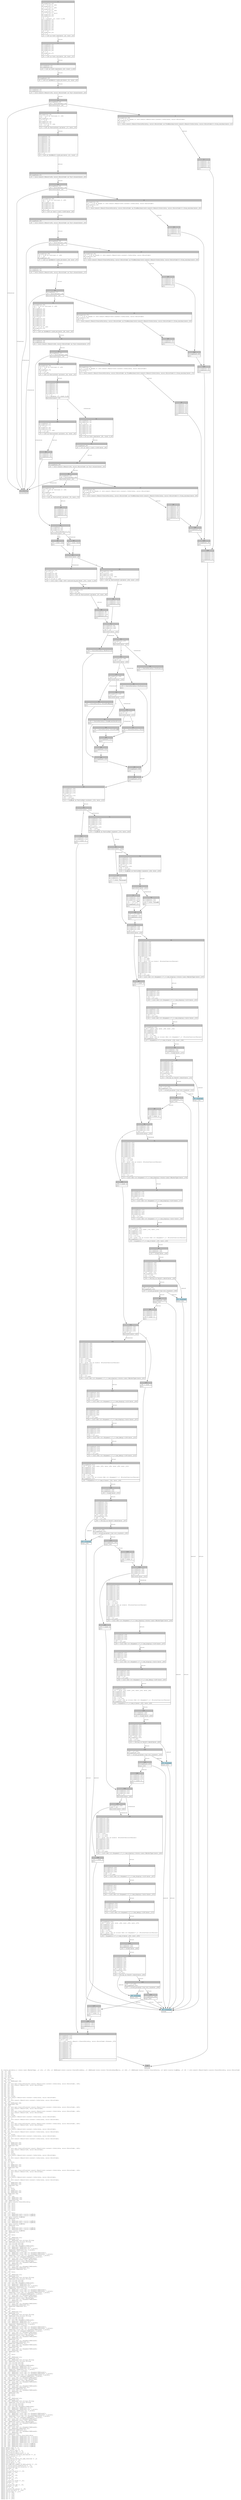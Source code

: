 digraph Mir_0_2521 {
    graph [fontname="Courier, monospace"];
    node [fontname="Courier, monospace"];
    edge [fontname="Courier, monospace"];
    label=<fn oracle_validity(_1: state::user::MarketType, _2: u16, _3: i64, _4: &amp;ReErased state::oracle::OraclePriceData, _5: &amp;ReErased state::state::ValidityGuardRails, _6: u64, _7: &amp;ReErased state::oracle::OracleSource, _8: math::oracle::LogMode, _9: i8) -&gt; std::result::Result&lt;math::oracle::OracleValidity, error::ErrorCode&gt;<br align="left"/>let _10: i64;<br align="left"/>let _11: u64;<br align="left"/>let _12: i64;<br align="left"/>let _13: bool;<br align="left"/>let _14: bool;<br align="left"/>let mut _15: i64;<br align="left"/>let _16: bool;<br align="left"/>let mut _17: &amp;ReErased i64;<br align="left"/>let _18: i64;<br align="left"/>let mut _19: std::ops::ControlFlow&lt;std::result::Result&lt;std::convert::Infallible, error::ErrorCode&gt;, i64&gt;;<br align="left"/>let mut _20: std::result::Result&lt;i64, error::ErrorCode&gt;;<br align="left"/>let mut _21: i64;<br align="left"/>let mut _22: i64;<br align="left"/>let mut _23: i64;<br align="left"/>let mut _24: i64;<br align="left"/>let mut _25: i64;<br align="left"/>let mut _26: i64;<br align="left"/>let mut _27: i64;<br align="left"/>let mut _28: isize;<br align="left"/>let _29: std::result::Result&lt;std::convert::Infallible, error::ErrorCode&gt;;<br align="left"/>let mut _30: !;<br align="left"/>let mut _31: std::result::Result&lt;std::convert::Infallible, error::ErrorCode&gt;;<br align="left"/>let _32: i64;<br align="left"/>let mut _33: &amp;ReErased i64;<br align="left"/>let _34: &amp;ReErased i64;<br align="left"/>let _35: u64;<br align="left"/>let mut _36: std::ops::ControlFlow&lt;std::result::Result&lt;std::convert::Infallible, error::ErrorCode&gt;, u64&gt;;<br align="left"/>let mut _37: std::result::Result&lt;u64, error::ErrorCode&gt;;<br align="left"/>let mut _38: u64;<br align="left"/>let mut _39: std::ops::ControlFlow&lt;std::result::Result&lt;std::convert::Infallible, error::ErrorCode&gt;, u64&gt;;<br align="left"/>let mut _40: std::result::Result&lt;u64, error::ErrorCode&gt;;<br align="left"/>let mut _41: u64;<br align="left"/>let mut _42: isize;<br align="left"/>let _43: std::result::Result&lt;std::convert::Infallible, error::ErrorCode&gt;;<br align="left"/>let mut _44: !;<br align="left"/>let mut _45: std::result::Result&lt;std::convert::Infallible, error::ErrorCode&gt;;<br align="left"/>let _46: u64;<br align="left"/>let mut _47: u64;<br align="left"/>let mut _48: std::ops::ControlFlow&lt;std::result::Result&lt;std::convert::Infallible, error::ErrorCode&gt;, u64&gt;;<br align="left"/>let mut _49: std::result::Result&lt;u64, error::ErrorCode&gt;;<br align="left"/>let mut _50: i64;<br align="left"/>let mut _51: isize;<br align="left"/>let _52: std::result::Result&lt;std::convert::Infallible, error::ErrorCode&gt;;<br align="left"/>let mut _53: !;<br align="left"/>let mut _54: std::result::Result&lt;std::convert::Infallible, error::ErrorCode&gt;;<br align="left"/>let _55: u64;<br align="left"/>let mut _56: isize;<br align="left"/>let _57: std::result::Result&lt;std::convert::Infallible, error::ErrorCode&gt;;<br align="left"/>let mut _58: !;<br align="left"/>let mut _59: std::result::Result&lt;std::convert::Infallible, error::ErrorCode&gt;;<br align="left"/>let _60: u64;<br align="left"/>let _61: bool;<br align="left"/>let mut _62: &amp;ReErased u64;<br align="left"/>let mut _63: &amp;ReErased u64;<br align="left"/>let _64: &amp;ReErased u64;<br align="left"/>let _65: u64;<br align="left"/>let mut _66: std::ops::ControlFlow&lt;std::result::Result&lt;std::convert::Infallible, error::ErrorCode&gt;, u64&gt;;<br align="left"/>let mut _67: std::result::Result&lt;u64, error::ErrorCode&gt;;<br align="left"/>let mut _68: u64;<br align="left"/>let mut _69: u64;<br align="left"/>let mut _70: isize;<br align="left"/>let _71: std::result::Result&lt;std::convert::Infallible, error::ErrorCode&gt;;<br align="left"/>let mut _72: !;<br align="left"/>let mut _73: std::result::Result&lt;std::convert::Infallible, error::ErrorCode&gt;;<br align="left"/>let _74: u64;<br align="left"/>let _75: bool;<br align="left"/>let mut _76: bool;<br align="left"/>let mut _77: i8;<br align="left"/>let mut _78: &amp;ReErased i64;<br align="left"/>let mut _79: &amp;ReErased i64;<br align="left"/>let _80: &amp;ReErased i64;<br align="left"/>let _81: i64;<br align="left"/>let mut _82: std::ops::ControlFlow&lt;std::result::Result&lt;std::convert::Infallible, error::ErrorCode&gt;, i64&gt;;<br align="left"/>let mut _83: std::result::Result&lt;i64, error::ErrorCode&gt;;<br align="left"/>let mut _84: i8;<br align="left"/>let mut _85: i8;<br align="left"/>let mut _86: isize;<br align="left"/>let _87: std::result::Result&lt;std::convert::Infallible, error::ErrorCode&gt;;<br align="left"/>let mut _88: !;<br align="left"/>let mut _89: std::result::Result&lt;std::convert::Infallible, error::ErrorCode&gt;;<br align="left"/>let _90: i64;<br align="left"/>let mut _91: &amp;ReErased i64;<br align="left"/>let mut _92: &amp;ReErased i64;<br align="left"/>let _93: &amp;ReErased i64;<br align="left"/>let _94: bool;<br align="left"/>let mut _95: bool;<br align="left"/>let mut _96: isize;<br align="left"/>let mut _97: &amp;ReErased i64;<br align="left"/>let mut _98: &amp;ReErased i64;<br align="left"/>let _99: &amp;ReErased i64;<br align="left"/>let _100: i64;<br align="left"/>let mut _101: i64;<br align="left"/>let mut _102: &amp;ReErased i64;<br align="left"/>let mut _103: &amp;ReErased i64;<br align="left"/>let _104: &amp;ReErased i64;<br align="left"/>let _105: math::oracle::OracleValidity;<br align="left"/>let mut _106: bool;<br align="left"/>let mut _107: bool;<br align="left"/>let mut _108: bool;<br align="left"/>let mut _109: bool;<br align="left"/>let mut _110: bool;<br align="left"/>let mut _111: bool;<br align="left"/>let _112: ();<br align="left"/>let mut _113: bool;<br align="left"/>let mut _114: &amp;ReErased math::oracle::LogMode;<br align="left"/>let mut _115: &amp;ReErased math::oracle::LogMode;<br align="left"/>let _116: math::oracle::LogMode;<br align="left"/>let _117: &amp;ReErased str;<br align="left"/>let mut _118: bool;<br align="left"/>let mut _119: &amp;ReErased math::oracle::LogMode;<br align="left"/>let mut _120: &amp;ReErased math::oracle::LogMode;<br align="left"/>let _121: math::oracle::LogMode;<br align="left"/>let _122: &amp;ReErased str;<br align="left"/>let mut _123: bool;<br align="left"/>let mut _124: &amp;ReErased math::oracle::LogMode;<br align="left"/>let mut _125: &amp;ReErased math::oracle::LogMode;<br align="left"/>let _126: math::oracle::LogMode;<br align="left"/>let _127: &amp;ReErased str;<br align="left"/>let _128: ();<br align="left"/>let mut _129: bool;<br align="left"/>let _130: ();<br align="left"/>let mut _131: &amp;ReErased str;<br align="left"/>let _132: &amp;ReErased str;<br align="left"/>let mut _133: &amp;ReErased std::string::String;<br align="left"/>let _134: &amp;ReErased std::string::String;<br align="left"/>let _135: std::string::String;<br align="left"/>let _136: std::string::String;<br align="left"/>let mut _137: std::fmt::Arguments&lt;ReErased&gt;;<br align="left"/>let mut _138: &amp;ReErased [&amp;ReErased str];<br align="left"/>let mut _139: &amp;ReErased [&amp;ReErased str; 4_usize];<br align="left"/>let _140: &amp;ReErased [&amp;ReErased str; 4_usize];<br align="left"/>let _141: [&amp;ReErased str; 4_usize];<br align="left"/>let mut _142: &amp;ReErased [core::fmt::rt::Argument&lt;ReErased&gt;];<br align="left"/>let mut _143: &amp;ReErased [core::fmt::rt::Argument&lt;ReErased&gt;; 3_usize];<br align="left"/>let _144: &amp;ReErased [core::fmt::rt::Argument&lt;ReErased&gt;; 3_usize];<br align="left"/>let _145: [core::fmt::rt::Argument&lt;ReErased&gt;; 3_usize];<br align="left"/>let mut _146: core::fmt::rt::Argument&lt;ReErased&gt;;<br align="left"/>let mut _147: &amp;ReErased state::user::MarketType;<br align="left"/>let _148: &amp;ReErased state::user::MarketType;<br align="left"/>let mut _149: core::fmt::rt::Argument&lt;ReErased&gt;;<br align="left"/>let mut _150: &amp;ReErased u16;<br align="left"/>let _151: &amp;ReErased u16;<br align="left"/>let mut _152: core::fmt::rt::Argument&lt;ReErased&gt;;<br align="left"/>let mut _153: &amp;ReErased &amp;ReErased str;<br align="left"/>let _154: &amp;ReErased &amp;ReErased str;<br align="left"/>let _155: ();<br align="left"/>let mut _156: bool;<br align="left"/>let _157: ();<br align="left"/>let mut _158: &amp;ReErased str;<br align="left"/>let _159: &amp;ReErased str;<br align="left"/>let mut _160: &amp;ReErased std::string::String;<br align="left"/>let _161: &amp;ReErased std::string::String;<br align="left"/>let _162: std::string::String;<br align="left"/>let _163: std::string::String;<br align="left"/>let mut _164: std::fmt::Arguments&lt;ReErased&gt;;<br align="left"/>let mut _165: &amp;ReErased [&amp;ReErased str];<br align="left"/>let mut _166: &amp;ReErased [&amp;ReErased str; 4_usize];<br align="left"/>let _167: &amp;ReErased [&amp;ReErased str; 4_usize];<br align="left"/>let _168: [&amp;ReErased str; 4_usize];<br align="left"/>let mut _169: &amp;ReErased [core::fmt::rt::Argument&lt;ReErased&gt;];<br align="left"/>let mut _170: &amp;ReErased [core::fmt::rt::Argument&lt;ReErased&gt;; 3_usize];<br align="left"/>let _171: &amp;ReErased [core::fmt::rt::Argument&lt;ReErased&gt;; 3_usize];<br align="left"/>let _172: [core::fmt::rt::Argument&lt;ReErased&gt;; 3_usize];<br align="left"/>let mut _173: core::fmt::rt::Argument&lt;ReErased&gt;;<br align="left"/>let mut _174: &amp;ReErased state::user::MarketType;<br align="left"/>let _175: &amp;ReErased state::user::MarketType;<br align="left"/>let mut _176: core::fmt::rt::Argument&lt;ReErased&gt;;<br align="left"/>let mut _177: &amp;ReErased u16;<br align="left"/>let _178: &amp;ReErased u16;<br align="left"/>let mut _179: core::fmt::rt::Argument&lt;ReErased&gt;;<br align="left"/>let mut _180: &amp;ReErased &amp;ReErased str;<br align="left"/>let _181: &amp;ReErased &amp;ReErased str;<br align="left"/>let _182: ();<br align="left"/>let mut _183: bool;<br align="left"/>let _184: ();<br align="left"/>let mut _185: &amp;ReErased str;<br align="left"/>let _186: &amp;ReErased str;<br align="left"/>let mut _187: &amp;ReErased std::string::String;<br align="left"/>let _188: &amp;ReErased std::string::String;<br align="left"/>let _189: std::string::String;<br align="left"/>let _190: std::string::String;<br align="left"/>let mut _191: std::fmt::Arguments&lt;ReErased&gt;;<br align="left"/>let mut _192: &amp;ReErased [&amp;ReErased str];<br align="left"/>let mut _193: &amp;ReErased [&amp;ReErased str; 6_usize];<br align="left"/>let _194: &amp;ReErased [&amp;ReErased str; 6_usize];<br align="left"/>let _195: [&amp;ReErased str; 6_usize];<br align="left"/>let mut _196: &amp;ReErased [core::fmt::rt::Argument&lt;ReErased&gt;];<br align="left"/>let mut _197: &amp;ReErased [core::fmt::rt::Argument&lt;ReErased&gt;; 5_usize];<br align="left"/>let _198: &amp;ReErased [core::fmt::rt::Argument&lt;ReErased&gt;; 5_usize];<br align="left"/>let _199: [core::fmt::rt::Argument&lt;ReErased&gt;; 5_usize];<br align="left"/>let mut _200: core::fmt::rt::Argument&lt;ReErased&gt;;<br align="left"/>let mut _201: &amp;ReErased state::user::MarketType;<br align="left"/>let _202: &amp;ReErased state::user::MarketType;<br align="left"/>let mut _203: core::fmt::rt::Argument&lt;ReErased&gt;;<br align="left"/>let mut _204: &amp;ReErased u16;<br align="left"/>let _205: &amp;ReErased u16;<br align="left"/>let mut _206: core::fmt::rt::Argument&lt;ReErased&gt;;<br align="left"/>let mut _207: &amp;ReErased &amp;ReErased str;<br align="left"/>let _208: &amp;ReErased &amp;ReErased str;<br align="left"/>let mut _209: core::fmt::rt::Argument&lt;ReErased&gt;;<br align="left"/>let mut _210: &amp;ReErased i64;<br align="left"/>let _211: &amp;ReErased i64;<br align="left"/>let mut _212: core::fmt::rt::Argument&lt;ReErased&gt;;<br align="left"/>let mut _213: &amp;ReErased i64;<br align="left"/>let _214: &amp;ReErased i64;<br align="left"/>let _215: ();<br align="left"/>let mut _216: bool;<br align="left"/>let _217: ();<br align="left"/>let mut _218: &amp;ReErased str;<br align="left"/>let _219: &amp;ReErased str;<br align="left"/>let mut _220: &amp;ReErased std::string::String;<br align="left"/>let _221: &amp;ReErased std::string::String;<br align="left"/>let _222: std::string::String;<br align="left"/>let _223: std::string::String;<br align="left"/>let mut _224: std::fmt::Arguments&lt;ReErased&gt;;<br align="left"/>let mut _225: &amp;ReErased [&amp;ReErased str];<br align="left"/>let mut _226: &amp;ReErased [&amp;ReErased str; 5_usize];<br align="left"/>let _227: &amp;ReErased [&amp;ReErased str; 5_usize];<br align="left"/>let _228: [&amp;ReErased str; 5_usize];<br align="left"/>let mut _229: &amp;ReErased [core::fmt::rt::Argument&lt;ReErased&gt;];<br align="left"/>let mut _230: &amp;ReErased [core::fmt::rt::Argument&lt;ReErased&gt;; 4_usize];<br align="left"/>let _231: &amp;ReErased [core::fmt::rt::Argument&lt;ReErased&gt;; 4_usize];<br align="left"/>let _232: [core::fmt::rt::Argument&lt;ReErased&gt;; 4_usize];<br align="left"/>let mut _233: core::fmt::rt::Argument&lt;ReErased&gt;;<br align="left"/>let mut _234: &amp;ReErased state::user::MarketType;<br align="left"/>let _235: &amp;ReErased state::user::MarketType;<br align="left"/>let mut _236: core::fmt::rt::Argument&lt;ReErased&gt;;<br align="left"/>let mut _237: &amp;ReErased u16;<br align="left"/>let _238: &amp;ReErased u16;<br align="left"/>let mut _239: core::fmt::rt::Argument&lt;ReErased&gt;;<br align="left"/>let mut _240: &amp;ReErased &amp;ReErased str;<br align="left"/>let _241: &amp;ReErased &amp;ReErased str;<br align="left"/>let mut _242: core::fmt::rt::Argument&lt;ReErased&gt;;<br align="left"/>let mut _243: &amp;ReErased u64;<br align="left"/>let _244: &amp;ReErased u64;<br align="left"/>let mut _245: bool;<br align="left"/>let mut _246: bool;<br align="left"/>let _247: ();<br align="left"/>let mut _248: &amp;ReErased str;<br align="left"/>let _249: &amp;ReErased str;<br align="left"/>let mut _250: &amp;ReErased std::string::String;<br align="left"/>let _251: &amp;ReErased std::string::String;<br align="left"/>let _252: std::string::String;<br align="left"/>let _253: std::string::String;<br align="left"/>let mut _254: std::fmt::Arguments&lt;ReErased&gt;;<br align="left"/>let mut _255: &amp;ReErased [&amp;ReErased str];<br align="left"/>let mut _256: &amp;ReErased [&amp;ReErased str; 5_usize];<br align="left"/>let _257: &amp;ReErased [&amp;ReErased str; 5_usize];<br align="left"/>let _258: [&amp;ReErased str; 5_usize];<br align="left"/>let mut _259: &amp;ReErased [core::fmt::rt::Argument&lt;ReErased&gt;];<br align="left"/>let mut _260: &amp;ReErased [core::fmt::rt::Argument&lt;ReErased&gt;; 4_usize];<br align="left"/>let _261: &amp;ReErased [core::fmt::rt::Argument&lt;ReErased&gt;; 4_usize];<br align="left"/>let _262: [core::fmt::rt::Argument&lt;ReErased&gt;; 4_usize];<br align="left"/>let mut _263: core::fmt::rt::Argument&lt;ReErased&gt;;<br align="left"/>let mut _264: &amp;ReErased state::user::MarketType;<br align="left"/>let _265: &amp;ReErased state::user::MarketType;<br align="left"/>let mut _266: core::fmt::rt::Argument&lt;ReErased&gt;;<br align="left"/>let mut _267: &amp;ReErased u16;<br align="left"/>let _268: &amp;ReErased u16;<br align="left"/>let mut _269: core::fmt::rt::Argument&lt;ReErased&gt;;<br align="left"/>let mut _270: &amp;ReErased &amp;ReErased str;<br align="left"/>let _271: &amp;ReErased &amp;ReErased str;<br align="left"/>let mut _272: core::fmt::rt::Argument&lt;ReErased&gt;;<br align="left"/>let mut _273: &amp;ReErased i64;<br align="left"/>let _274: &amp;ReErased i64;<br align="left"/>let mut _275: math::oracle::OracleValidity;<br align="left"/>let mut _276: &amp;ReErased [&amp;ReErased str; 5_usize];<br align="left"/>let mut _277: &amp;ReErased [&amp;ReErased str; 5_usize];<br align="left"/>let mut _278: &amp;ReErased [&amp;ReErased str; 6_usize];<br align="left"/>let mut _279: &amp;ReErased [&amp;ReErased str; 4_usize];<br align="left"/>let mut _280: &amp;ReErased [&amp;ReErased str; 4_usize];<br align="left"/>let mut _281: &amp;ReErased math::oracle::LogMode;<br align="left"/>let mut _282: &amp;ReErased math::oracle::LogMode;<br align="left"/>let mut _283: &amp;ReErased math::oracle::LogMode;<br align="left"/>debug market_type =&gt; _1;<br align="left"/>debug market_index =&gt; _2;<br align="left"/>debug last_oracle_twap =&gt; _3;<br align="left"/>debug oracle_price_data =&gt; _4;<br align="left"/>debug valid_oracle_guard_rails =&gt; _5;<br align="left"/>debug max_confidence_interval_multiplier =&gt; _6;<br align="left"/>debug oracle_source =&gt; _7;<br align="left"/>debug log_mode =&gt; _8;<br align="left"/>debug slots_before_stale_for_amm_override =&gt; _9;<br align="left"/>debug oracle_price =&gt; _10;<br align="left"/>debug oracle_conf =&gt; _11;<br align="left"/>debug oracle_delay =&gt; _12;<br align="left"/>debug has_sufficient_number_of_data_points =&gt; _13;<br align="left"/>debug is_oracle_price_nonpositive =&gt; _14;<br align="left"/>debug is_oracle_price_too_volatile =&gt; _16;<br align="left"/>debug residual =&gt; _29;<br align="left"/>debug val =&gt; _32;<br align="left"/>debug conf_pct_of_price =&gt; _35;<br align="left"/>debug residual =&gt; _43;<br align="left"/>debug val =&gt; _46;<br align="left"/>debug residual =&gt; _52;<br align="left"/>debug val =&gt; _55;<br align="left"/>debug residual =&gt; _57;<br align="left"/>debug val =&gt; _60;<br align="left"/>debug is_conf_too_large =&gt; _61;<br align="left"/>debug residual =&gt; _71;<br align="left"/>debug val =&gt; _74;<br align="left"/>debug is_stale_for_amm =&gt; _75;<br align="left"/>debug residual =&gt; _87;<br align="left"/>debug val =&gt; _90;<br align="left"/>debug is_stale_for_margin =&gt; _94;<br align="left"/>debug oracle_validity =&gt; _105;<br align="left"/>debug oracle_type =&gt; _117;<br align="left"/>debug res =&gt; _136;<br align="left"/>debug res =&gt; _163;<br align="left"/>debug res =&gt; _190;<br align="left"/>debug res =&gt; _223;<br align="left"/>debug res =&gt; _253;<br align="left"/>>;
    bb0__0_2521 [shape="none", label=<<table border="0" cellborder="1" cellspacing="0"><tr><td bgcolor="gray" align="center" colspan="1">0</td></tr><tr><td align="left" balign="left">StorageLive(_10)<br/>_10 = ((*_4).0: i64)<br/>StorageLive(_11)<br/>_11 = ((*_4).1: u64)<br/>StorageLive(_12)<br/>_12 = ((*_4).2: i64)<br/>StorageLive(_13)<br/>_13 = ((*_4).3: bool)<br/>StorageLive(_14)<br/>StorageLive(_15)<br/>_15 = _10<br/>_14 = Le(move _15, const 0_i64)<br/>StorageDead(_15)<br/>StorageLive(_16)<br/>StorageLive(_17)<br/>StorageLive(_18)<br/>StorageLive(_19)<br/>StorageLive(_20)<br/>StorageLive(_21)<br/>StorageLive(_22)<br/>_22 = _10<br/>StorageLive(_23)<br/>_23 = _3<br/></td></tr><tr><td align="left">_21 = &lt;i64 as Ord&gt;::max(move _22, move _23)</td></tr></table>>];
    bb1__0_2521 [shape="none", label=<<table border="0" cellborder="1" cellspacing="0"><tr><td bgcolor="gray" align="center" colspan="1">1</td></tr><tr><td align="left" balign="left">StorageDead(_23)<br/>StorageDead(_22)<br/>StorageLive(_24)<br/>StorageLive(_25)<br/>StorageLive(_26)<br/>_26 = _3<br/>StorageLive(_27)<br/>_27 = _10<br/></td></tr><tr><td align="left">_25 = &lt;i64 as Ord&gt;::min(move _26, move _27)</td></tr></table>>];
    bb2__0_2521 [shape="none", label=<<table border="0" cellborder="1" cellspacing="0"><tr><td bgcolor="gray" align="center" colspan="1">2</td></tr><tr><td align="left" balign="left">StorageDead(_27)<br/>StorageDead(_26)<br/></td></tr><tr><td align="left">_24 = &lt;i64 as Ord&gt;::max(move _25, const 1_i64)</td></tr></table>>];
    bb3__0_2521 [shape="none", label=<<table border="0" cellborder="1" cellspacing="0"><tr><td bgcolor="gray" align="center" colspan="1">3</td></tr><tr><td align="left" balign="left">StorageDead(_25)<br/></td></tr><tr><td align="left">_20 = &lt;i64 as SafeMath&gt;::safe_div(move _21, move _24)</td></tr></table>>];
    bb4__0_2521 [shape="none", label=<<table border="0" cellborder="1" cellspacing="0"><tr><td bgcolor="gray" align="center" colspan="1">4</td></tr><tr><td align="left" balign="left">StorageDead(_24)<br/>StorageDead(_21)<br/></td></tr><tr><td align="left">_19 = &lt;std::result::Result&lt;i64, error::ErrorCode&gt; as Try&gt;::branch(move _20)</td></tr></table>>];
    bb5__0_2521 [shape="none", label=<<table border="0" cellborder="1" cellspacing="0"><tr><td bgcolor="gray" align="center" colspan="1">5</td></tr><tr><td align="left" balign="left">StorageDead(_20)<br/>_28 = discriminant(_19)<br/></td></tr><tr><td align="left">switchInt(move _28)</td></tr></table>>];
    bb6__0_2521 [shape="none", label=<<table border="0" cellborder="1" cellspacing="0"><tr><td bgcolor="gray" align="center" colspan="1">6</td></tr><tr><td align="left" balign="left">StorageLive(_32)<br/>_32 = ((_19 as Continue).0: i64)<br/>_18 = _32<br/>StorageDead(_32)<br/>_17 = &amp;_18<br/>StorageLive(_33)<br/>StorageLive(_34)<br/>_34 = &amp;((*_5).3: i64)<br/>_33 = &amp;(*_34)<br/></td></tr><tr><td align="left">_16 = &lt;i64 as PartialOrd&gt;::gt(move _17, move _33)</td></tr></table>>];
    bb7__0_2521 [shape="none", label=<<table border="0" cellborder="1" cellspacing="0"><tr><td bgcolor="gray" align="center" colspan="1">7</td></tr><tr><td align="left">unreachable</td></tr></table>>];
    bb8__0_2521 [shape="none", label=<<table border="0" cellborder="1" cellspacing="0"><tr><td bgcolor="gray" align="center" colspan="1">8</td></tr><tr><td align="left" balign="left">StorageLive(_29)<br/>_29 = ((_19 as Break).0: std::result::Result&lt;std::convert::Infallible, error::ErrorCode&gt;)<br/>StorageLive(_31)<br/>_31 = _29<br/></td></tr><tr><td align="left">_0 = &lt;std::result::Result&lt;OracleValidity, error::ErrorCode&gt; as FromResidual&lt;std::result::Result&lt;Infallible, error::ErrorCode&gt;&gt;&gt;::from_residual(move _31)</td></tr></table>>];
    bb9__0_2521 [shape="none", label=<<table border="0" cellborder="1" cellspacing="0"><tr><td bgcolor="gray" align="center" colspan="1">9</td></tr><tr><td align="left" balign="left">StorageDead(_31)<br/>StorageDead(_29)<br/>StorageDead(_17)<br/>StorageDead(_19)<br/>StorageDead(_18)<br/></td></tr><tr><td align="left">goto</td></tr></table>>];
    bb10__0_2521 [shape="none", label=<<table border="0" cellborder="1" cellspacing="0"><tr><td bgcolor="gray" align="center" colspan="1">10</td></tr><tr><td align="left" balign="left">StorageDead(_33)<br/>StorageDead(_17)<br/>StorageDead(_34)<br/>StorageDead(_19)<br/>StorageDead(_18)<br/>StorageLive(_35)<br/>StorageLive(_36)<br/>StorageLive(_37)<br/>StorageLive(_38)<br/>StorageLive(_39)<br/>StorageLive(_40)<br/>StorageLive(_41)<br/>_41 = _11<br/></td></tr><tr><td align="left">_40 = &lt;u64 as SafeMath&gt;::safe_mul(move _41, const _)</td></tr></table>>];
    bb11__0_2521 [shape="none", label=<<table border="0" cellborder="1" cellspacing="0"><tr><td bgcolor="gray" align="center" colspan="1">11</td></tr><tr><td align="left" balign="left">StorageDead(_41)<br/></td></tr><tr><td align="left">_39 = &lt;std::result::Result&lt;u64, error::ErrorCode&gt; as Try&gt;::branch(move _40)</td></tr></table>>];
    bb12__0_2521 [shape="none", label=<<table border="0" cellborder="1" cellspacing="0"><tr><td bgcolor="gray" align="center" colspan="1">12</td></tr><tr><td align="left" balign="left">StorageDead(_40)<br/>_42 = discriminant(_39)<br/></td></tr><tr><td align="left">switchInt(move _42)</td></tr></table>>];
    bb13__0_2521 [shape="none", label=<<table border="0" cellborder="1" cellspacing="0"><tr><td bgcolor="gray" align="center" colspan="1">13</td></tr><tr><td align="left" balign="left">StorageLive(_46)<br/>_46 = ((_39 as Continue).0: u64)<br/>_38 = _46<br/>StorageDead(_46)<br/>StorageLive(_47)<br/>StorageLive(_48)<br/>StorageLive(_49)<br/>StorageLive(_50)<br/>_50 = _10<br/></td></tr><tr><td align="left">_49 = &lt;i64 as Cast&gt;::cast::&lt;u64&gt;(move _50)</td></tr></table>>];
    bb14__0_2521 [shape="none", label=<<table border="0" cellborder="1" cellspacing="0"><tr><td bgcolor="gray" align="center" colspan="1">14</td></tr><tr><td align="left" balign="left">StorageLive(_43)<br/>_43 = ((_39 as Break).0: std::result::Result&lt;std::convert::Infallible, error::ErrorCode&gt;)<br/>StorageLive(_45)<br/>_45 = _43<br/></td></tr><tr><td align="left">_0 = &lt;std::result::Result&lt;OracleValidity, error::ErrorCode&gt; as FromResidual&lt;std::result::Result&lt;Infallible, error::ErrorCode&gt;&gt;&gt;::from_residual(move _45)</td></tr></table>>];
    bb15__0_2521 [shape="none", label=<<table border="0" cellborder="1" cellspacing="0"><tr><td bgcolor="gray" align="center" colspan="1">15</td></tr><tr><td align="left" balign="left">StorageDead(_45)<br/>StorageDead(_43)<br/>StorageDead(_38)<br/>StorageDead(_37)<br/></td></tr><tr><td align="left">goto</td></tr></table>>];
    bb16__0_2521 [shape="none", label=<<table border="0" cellborder="1" cellspacing="0"><tr><td bgcolor="gray" align="center" colspan="1">16</td></tr><tr><td align="left" balign="left">StorageDead(_50)<br/></td></tr><tr><td align="left">_48 = &lt;std::result::Result&lt;u64, error::ErrorCode&gt; as Try&gt;::branch(move _49)</td></tr></table>>];
    bb17__0_2521 [shape="none", label=<<table border="0" cellborder="1" cellspacing="0"><tr><td bgcolor="gray" align="center" colspan="1">17</td></tr><tr><td align="left" balign="left">StorageDead(_49)<br/>_51 = discriminant(_48)<br/></td></tr><tr><td align="left">switchInt(move _51)</td></tr></table>>];
    bb18__0_2521 [shape="none", label=<<table border="0" cellborder="1" cellspacing="0"><tr><td bgcolor="gray" align="center" colspan="1">18</td></tr><tr><td align="left" balign="left">StorageLive(_55)<br/>_55 = ((_48 as Continue).0: u64)<br/>_47 = _55<br/>StorageDead(_55)<br/></td></tr><tr><td align="left">_37 = &lt;u64 as SafeMath&gt;::safe_div(move _38, move _47)</td></tr></table>>];
    bb19__0_2521 [shape="none", label=<<table border="0" cellborder="1" cellspacing="0"><tr><td bgcolor="gray" align="center" colspan="1">19</td></tr><tr><td align="left" balign="left">StorageLive(_52)<br/>_52 = ((_48 as Break).0: std::result::Result&lt;std::convert::Infallible, error::ErrorCode&gt;)<br/>StorageLive(_54)<br/>_54 = _52<br/></td></tr><tr><td align="left">_0 = &lt;std::result::Result&lt;OracleValidity, error::ErrorCode&gt; as FromResidual&lt;std::result::Result&lt;Infallible, error::ErrorCode&gt;&gt;&gt;::from_residual(move _54)</td></tr></table>>];
    bb20__0_2521 [shape="none", label=<<table border="0" cellborder="1" cellspacing="0"><tr><td bgcolor="gray" align="center" colspan="1">20</td></tr><tr><td align="left" balign="left">StorageDead(_54)<br/>StorageDead(_52)<br/>StorageDead(_47)<br/>StorageDead(_38)<br/>StorageDead(_37)<br/></td></tr><tr><td align="left">goto</td></tr></table>>];
    bb21__0_2521 [shape="none", label=<<table border="0" cellborder="1" cellspacing="0"><tr><td bgcolor="gray" align="center" colspan="1">21</td></tr><tr><td align="left" balign="left">StorageDead(_47)<br/>StorageDead(_38)<br/></td></tr><tr><td align="left">_36 = &lt;std::result::Result&lt;u64, error::ErrorCode&gt; as Try&gt;::branch(move _37)</td></tr></table>>];
    bb22__0_2521 [shape="none", label=<<table border="0" cellborder="1" cellspacing="0"><tr><td bgcolor="gray" align="center" colspan="1">22</td></tr><tr><td align="left" balign="left">StorageDead(_37)<br/>_56 = discriminant(_36)<br/></td></tr><tr><td align="left">switchInt(move _56)</td></tr></table>>];
    bb23__0_2521 [shape="none", label=<<table border="0" cellborder="1" cellspacing="0"><tr><td bgcolor="gray" align="center" colspan="1">23</td></tr><tr><td align="left" balign="left">StorageLive(_60)<br/>_60 = ((_36 as Continue).0: u64)<br/>_35 = _60<br/>StorageDead(_60)<br/>StorageDead(_48)<br/>StorageDead(_39)<br/>StorageDead(_36)<br/>StorageLive(_61)<br/>StorageLive(_62)<br/>_62 = &amp;_35<br/>StorageLive(_63)<br/>StorageLive(_64)<br/>StorageLive(_65)<br/>StorageLive(_66)<br/>StorageLive(_67)<br/>StorageLive(_68)<br/>_68 = ((*_5).2: u64)<br/>StorageLive(_69)<br/>_69 = _6<br/></td></tr><tr><td align="left">_67 = &lt;u64 as SafeMath&gt;::safe_mul(move _68, move _69)</td></tr></table>>];
    bb24__0_2521 [shape="none", label=<<table border="0" cellborder="1" cellspacing="0"><tr><td bgcolor="gray" align="center" colspan="1">24</td></tr><tr><td align="left" balign="left">StorageLive(_57)<br/>_57 = ((_36 as Break).0: std::result::Result&lt;std::convert::Infallible, error::ErrorCode&gt;)<br/>StorageLive(_59)<br/>_59 = _57<br/></td></tr><tr><td align="left">_0 = &lt;std::result::Result&lt;OracleValidity, error::ErrorCode&gt; as FromResidual&lt;std::result::Result&lt;Infallible, error::ErrorCode&gt;&gt;&gt;::from_residual(move _59)</td></tr></table>>];
    bb25__0_2521 [shape="none", label=<<table border="0" cellborder="1" cellspacing="0"><tr><td bgcolor="gray" align="center" colspan="1">25</td></tr><tr><td align="left" balign="left">StorageDead(_59)<br/>StorageDead(_57)<br/></td></tr><tr><td align="left">goto</td></tr></table>>];
    bb26__0_2521 [shape="none", label=<<table border="0" cellborder="1" cellspacing="0"><tr><td bgcolor="gray" align="center" colspan="1">26</td></tr><tr><td align="left" balign="left">StorageDead(_69)<br/>StorageDead(_68)<br/></td></tr><tr><td align="left">_66 = &lt;std::result::Result&lt;u64, error::ErrorCode&gt; as Try&gt;::branch(move _67)</td></tr></table>>];
    bb27__0_2521 [shape="none", label=<<table border="0" cellborder="1" cellspacing="0"><tr><td bgcolor="gray" align="center" colspan="1">27</td></tr><tr><td align="left" balign="left">StorageDead(_67)<br/>_70 = discriminant(_66)<br/></td></tr><tr><td align="left">switchInt(move _70)</td></tr></table>>];
    bb28__0_2521 [shape="none", label=<<table border="0" cellborder="1" cellspacing="0"><tr><td bgcolor="gray" align="center" colspan="1">28</td></tr><tr><td align="left" balign="left">StorageLive(_74)<br/>_74 = ((_66 as Continue).0: u64)<br/>_65 = _74<br/>StorageDead(_74)<br/>_64 = &amp;_65<br/>_63 = &amp;(*_64)<br/></td></tr><tr><td align="left">_61 = &lt;u64 as PartialOrd&gt;::gt(move _62, move _63)</td></tr></table>>];
    bb29__0_2521 [shape="none", label=<<table border="0" cellborder="1" cellspacing="0"><tr><td bgcolor="gray" align="center" colspan="1">29</td></tr><tr><td align="left" balign="left">StorageLive(_71)<br/>_71 = ((_66 as Break).0: std::result::Result&lt;std::convert::Infallible, error::ErrorCode&gt;)<br/>StorageLive(_73)<br/>_73 = _71<br/></td></tr><tr><td align="left">_0 = &lt;std::result::Result&lt;OracleValidity, error::ErrorCode&gt; as FromResidual&lt;std::result::Result&lt;Infallible, error::ErrorCode&gt;&gt;&gt;::from_residual(move _73)</td></tr></table>>];
    bb30__0_2521 [shape="none", label=<<table border="0" cellborder="1" cellspacing="0"><tr><td bgcolor="gray" align="center" colspan="1">30</td></tr><tr><td align="left" balign="left">StorageDead(_73)<br/>StorageDead(_71)<br/>StorageDead(_63)<br/>StorageDead(_62)<br/>StorageDead(_66)<br/>StorageDead(_65)<br/>StorageDead(_64)<br/></td></tr><tr><td align="left">goto</td></tr></table>>];
    bb31__0_2521 [shape="none", label=<<table border="0" cellborder="1" cellspacing="0"><tr><td bgcolor="gray" align="center" colspan="1">31</td></tr><tr><td align="left" balign="left">StorageDead(_63)<br/>StorageDead(_62)<br/>StorageDead(_66)<br/>StorageDead(_65)<br/>StorageDead(_64)<br/>StorageLive(_75)<br/>StorageLive(_76)<br/>StorageLive(_77)<br/>_77 = _9<br/>_76 = Ne(move _77, const 0_i8)<br/></td></tr><tr><td align="left">switchInt(move _76)</td></tr></table>>];
    bb32__0_2521 [shape="none", label=<<table border="0" cellborder="1" cellspacing="0"><tr><td bgcolor="gray" align="center" colspan="1">32</td></tr><tr><td align="left" balign="left">StorageDead(_77)<br/>StorageLive(_78)<br/>_78 = &amp;_12<br/>StorageLive(_79)<br/>StorageLive(_80)<br/>StorageLive(_81)<br/>StorageLive(_82)<br/>StorageLive(_83)<br/>StorageLive(_84)<br/>StorageLive(_85)<br/>_85 = _9<br/></td></tr><tr><td align="left">_84 = &lt;i8 as Ord&gt;::max(move _85, const 0_i8)</td></tr></table>>];
    bb33__0_2521 [shape="none", label=<<table border="0" cellborder="1" cellspacing="0"><tr><td bgcolor="gray" align="center" colspan="1">33</td></tr><tr><td align="left" balign="left">StorageDead(_85)<br/></td></tr><tr><td align="left">_83 = &lt;i8 as Cast&gt;::cast::&lt;i64&gt;(move _84)</td></tr></table>>];
    bb34__0_2521 [shape="none", label=<<table border="0" cellborder="1" cellspacing="0"><tr><td bgcolor="gray" align="center" colspan="1">34</td></tr><tr><td align="left" balign="left">StorageDead(_84)<br/></td></tr><tr><td align="left">_82 = &lt;std::result::Result&lt;i64, error::ErrorCode&gt; as Try&gt;::branch(move _83)</td></tr></table>>];
    bb35__0_2521 [shape="none", label=<<table border="0" cellborder="1" cellspacing="0"><tr><td bgcolor="gray" align="center" colspan="1">35</td></tr><tr><td align="left" balign="left">StorageDead(_83)<br/>_86 = discriminant(_82)<br/></td></tr><tr><td align="left">switchInt(move _86)</td></tr></table>>];
    bb36__0_2521 [shape="none", label=<<table border="0" cellborder="1" cellspacing="0"><tr><td bgcolor="gray" align="center" colspan="1">36</td></tr><tr><td align="left" balign="left">StorageLive(_90)<br/>_90 = ((_82 as Continue).0: i64)<br/>_81 = _90<br/>StorageDead(_90)<br/>_80 = &amp;_81<br/>_79 = &amp;(*_80)<br/></td></tr><tr><td align="left">_75 = &lt;i64 as PartialOrd&gt;::gt(move _78, move _79)</td></tr></table>>];
    bb37__0_2521 [shape="none", label=<<table border="0" cellborder="1" cellspacing="0"><tr><td bgcolor="gray" align="center" colspan="1">37</td></tr><tr><td align="left" balign="left">StorageLive(_87)<br/>_87 = ((_82 as Break).0: std::result::Result&lt;std::convert::Infallible, error::ErrorCode&gt;)<br/>StorageLive(_89)<br/>_89 = _87<br/></td></tr><tr><td align="left">_0 = &lt;std::result::Result&lt;OracleValidity, error::ErrorCode&gt; as FromResidual&lt;std::result::Result&lt;Infallible, error::ErrorCode&gt;&gt;&gt;::from_residual(move _89)</td></tr></table>>];
    bb38__0_2521 [shape="none", label=<<table border="0" cellborder="1" cellspacing="0"><tr><td bgcolor="gray" align="center" colspan="1">38</td></tr><tr><td align="left" balign="left">StorageDead(_89)<br/>StorageDead(_87)<br/>StorageDead(_79)<br/>StorageDead(_78)<br/>StorageDead(_82)<br/>StorageDead(_81)<br/>StorageDead(_80)<br/>StorageDead(_76)<br/>StorageDead(_75)<br/></td></tr><tr><td align="left">goto</td></tr></table>>];
    bb39__0_2521 [shape="none", label=<<table border="0" cellborder="1" cellspacing="0"><tr><td bgcolor="gray" align="center" colspan="1">39</td></tr><tr><td align="left" balign="left">StorageDead(_79)<br/>StorageDead(_78)<br/>StorageDead(_82)<br/>StorageDead(_81)<br/>StorageDead(_80)<br/></td></tr><tr><td align="left">goto</td></tr></table>>];
    bb40__0_2521 [shape="none", label=<<table border="0" cellborder="1" cellspacing="0"><tr><td bgcolor="gray" align="center" colspan="1">40</td></tr><tr><td align="left" balign="left">StorageDead(_77)<br/>StorageLive(_91)<br/>_91 = &amp;_12<br/>StorageLive(_92)<br/>StorageLive(_93)<br/>_93 = &amp;((*_5).0: i64)<br/>_92 = &amp;(*_93)<br/></td></tr><tr><td align="left">_75 = &lt;i64 as PartialOrd&gt;::gt(move _91, move _92)</td></tr></table>>];
    bb41__0_2521 [shape="none", label=<<table border="0" cellborder="1" cellspacing="0"><tr><td bgcolor="gray" align="center" colspan="1">41</td></tr><tr><td align="left" balign="left">StorageDead(_92)<br/>StorageDead(_91)<br/>StorageDead(_93)<br/></td></tr><tr><td align="left">goto</td></tr></table>>];
    bb42__0_2521 [shape="none", label=<<table border="0" cellborder="1" cellspacing="0"><tr><td bgcolor="gray" align="center" colspan="1">42</td></tr><tr><td align="left" balign="left">StorageDead(_76)<br/>StorageLive(_94)<br/>StorageLive(_95)<br/>_96 = discriminant((*_7))<br/></td></tr><tr><td align="left">switchInt(move _96)</td></tr></table>>];
    bb43__0_2521 [shape="none", label=<<table border="0" cellborder="1" cellspacing="0"><tr><td bgcolor="gray" align="center" colspan="1">43</td></tr><tr><td align="left" balign="left">_95 = const false<br/></td></tr><tr><td align="left">goto</td></tr></table>>];
    bb44__0_2521 [shape="none", label=<<table border="0" cellborder="1" cellspacing="0"><tr><td bgcolor="gray" align="center" colspan="1">44</td></tr><tr><td align="left" balign="left">_95 = const true<br/></td></tr><tr><td align="left">goto</td></tr></table>>];
    bb45__0_2521 [shape="none", label=<<table border="0" cellborder="1" cellspacing="0"><tr><td bgcolor="gray" align="center" colspan="1">45</td></tr><tr><td align="left">switchInt(move _95)</td></tr></table>>];
    bb46__0_2521 [shape="none", label=<<table border="0" cellborder="1" cellspacing="0"><tr><td bgcolor="gray" align="center" colspan="1">46</td></tr><tr><td align="left" balign="left">StorageLive(_97)<br/>_97 = &amp;_12<br/>StorageLive(_98)<br/>StorageLive(_99)<br/>StorageLive(_100)<br/>StorageLive(_101)<br/>_101 = ((*_5).1: i64)<br/></td></tr><tr><td align="left">_100 = core::num::&lt;impl i64&gt;::saturating_mul(move _101, const 3_i64)</td></tr></table>>];
    bb47__0_2521 [shape="none", label=<<table border="0" cellborder="1" cellspacing="0"><tr><td bgcolor="gray" align="center" colspan="1">47</td></tr><tr><td align="left" balign="left">StorageDead(_101)<br/>_99 = &amp;_100<br/>_98 = &amp;(*_99)<br/></td></tr><tr><td align="left">_94 = &lt;i64 as PartialOrd&gt;::gt(move _97, move _98)</td></tr></table>>];
    bb48__0_2521 [shape="none", label=<<table border="0" cellborder="1" cellspacing="0"><tr><td bgcolor="gray" align="center" colspan="1">48</td></tr><tr><td align="left" balign="left">StorageDead(_98)<br/>StorageDead(_97)<br/>StorageDead(_100)<br/>StorageDead(_99)<br/></td></tr><tr><td align="left">goto</td></tr></table>>];
    bb49__0_2521 [shape="none", label=<<table border="0" cellborder="1" cellspacing="0"><tr><td bgcolor="gray" align="center" colspan="1">49</td></tr><tr><td align="left" balign="left">StorageLive(_102)<br/>_102 = &amp;_12<br/>StorageLive(_103)<br/>StorageLive(_104)<br/>_104 = &amp;((*_5).1: i64)<br/>_103 = &amp;(*_104)<br/></td></tr><tr><td align="left">_94 = &lt;i64 as PartialOrd&gt;::gt(move _102, move _103)</td></tr></table>>];
    bb50__0_2521 [shape="none", label=<<table border="0" cellborder="1" cellspacing="0"><tr><td bgcolor="gray" align="center" colspan="1">50</td></tr><tr><td align="left" balign="left">StorageDead(_103)<br/>StorageDead(_102)<br/>StorageDead(_104)<br/></td></tr><tr><td align="left">goto</td></tr></table>>];
    bb51__0_2521 [shape="none", label=<<table border="0" cellborder="1" cellspacing="0"><tr><td bgcolor="gray" align="center" colspan="1">51</td></tr><tr><td align="left" balign="left">StorageDead(_95)<br/>StorageLive(_105)<br/>StorageLive(_106)<br/>_106 = _14<br/></td></tr><tr><td align="left">switchInt(move _106)</td></tr></table>>];
    bb52__0_2521 [shape="none", label=<<table border="0" cellborder="1" cellspacing="0"><tr><td bgcolor="gray" align="center" colspan="1">52</td></tr><tr><td align="left" balign="left">_105 = OracleValidity::NonPositive<br/></td></tr><tr><td align="left">goto</td></tr></table>>];
    bb53__0_2521 [shape="none", label=<<table border="0" cellborder="1" cellspacing="0"><tr><td bgcolor="gray" align="center" colspan="1">53</td></tr><tr><td align="left" balign="left">StorageLive(_107)<br/>_107 = _16<br/></td></tr><tr><td align="left">switchInt(move _107)</td></tr></table>>];
    bb54__0_2521 [shape="none", label=<<table border="0" cellborder="1" cellspacing="0"><tr><td bgcolor="gray" align="center" colspan="1">54</td></tr><tr><td align="left" balign="left">_105 = OracleValidity::TooVolatile<br/></td></tr><tr><td align="left">goto</td></tr></table>>];
    bb55__0_2521 [shape="none", label=<<table border="0" cellborder="1" cellspacing="0"><tr><td bgcolor="gray" align="center" colspan="1">55</td></tr><tr><td align="left" balign="left">StorageLive(_108)<br/>_108 = _61<br/></td></tr><tr><td align="left">switchInt(move _108)</td></tr></table>>];
    bb56__0_2521 [shape="none", label=<<table border="0" cellborder="1" cellspacing="0"><tr><td bgcolor="gray" align="center" colspan="1">56</td></tr><tr><td align="left" balign="left">_105 = OracleValidity::TooUncertain<br/></td></tr><tr><td align="left">goto</td></tr></table>>];
    bb57__0_2521 [shape="none", label=<<table border="0" cellborder="1" cellspacing="0"><tr><td bgcolor="gray" align="center" colspan="1">57</td></tr><tr><td align="left" balign="left">StorageLive(_109)<br/>_109 = _94<br/></td></tr><tr><td align="left">switchInt(move _109)</td></tr></table>>];
    bb58__0_2521 [shape="none", label=<<table border="0" cellborder="1" cellspacing="0"><tr><td bgcolor="gray" align="center" colspan="1">58</td></tr><tr><td align="left" balign="left">_105 = OracleValidity::StaleForMargin<br/></td></tr><tr><td align="left">goto</td></tr></table>>];
    bb59__0_2521 [shape="none", label=<<table border="0" cellborder="1" cellspacing="0"><tr><td bgcolor="gray" align="center" colspan="1">59</td></tr><tr><td align="left" balign="left">StorageLive(_110)<br/>_110 = _13<br/></td></tr><tr><td align="left">switchInt(move _110)</td></tr></table>>];
    bb60__0_2521 [shape="none", label=<<table border="0" cellborder="1" cellspacing="0"><tr><td bgcolor="gray" align="center" colspan="1">60</td></tr><tr><td align="left" balign="left">_105 = OracleValidity::InsufficientDataPoints<br/></td></tr><tr><td align="left">goto</td></tr></table>>];
    bb61__0_2521 [shape="none", label=<<table border="0" cellborder="1" cellspacing="0"><tr><td bgcolor="gray" align="center" colspan="1">61</td></tr><tr><td align="left" balign="left">StorageLive(_111)<br/>_111 = _75<br/></td></tr><tr><td align="left">switchInt(move _111)</td></tr></table>>];
    bb62__0_2521 [shape="none", label=<<table border="0" cellborder="1" cellspacing="0"><tr><td bgcolor="gray" align="center" colspan="1">62</td></tr><tr><td align="left" balign="left">_105 = OracleValidity::StaleForAMM<br/></td></tr><tr><td align="left">goto</td></tr></table>>];
    bb63__0_2521 [shape="none", label=<<table border="0" cellborder="1" cellspacing="0"><tr><td bgcolor="gray" align="center" colspan="1">63</td></tr><tr><td align="left" balign="left">_105 = OracleValidity::Valid<br/></td></tr><tr><td align="left">goto</td></tr></table>>];
    bb64__0_2521 [shape="none", label=<<table border="0" cellborder="1" cellspacing="0"><tr><td bgcolor="gray" align="center" colspan="1">64</td></tr><tr><td align="left" balign="left">StorageDead(_111)<br/></td></tr><tr><td align="left">goto</td></tr></table>>];
    bb65__0_2521 [shape="none", label=<<table border="0" cellborder="1" cellspacing="0"><tr><td bgcolor="gray" align="center" colspan="1">65</td></tr><tr><td align="left" balign="left">StorageDead(_110)<br/></td></tr><tr><td align="left">goto</td></tr></table>>];
    bb66__0_2521 [shape="none", label=<<table border="0" cellborder="1" cellspacing="0"><tr><td bgcolor="gray" align="center" colspan="1">66</td></tr><tr><td align="left" balign="left">StorageDead(_109)<br/></td></tr><tr><td align="left">goto</td></tr></table>>];
    bb67__0_2521 [shape="none", label=<<table border="0" cellborder="1" cellspacing="0"><tr><td bgcolor="gray" align="center" colspan="1">67</td></tr><tr><td align="left" balign="left">StorageDead(_108)<br/></td></tr><tr><td align="left">goto</td></tr></table>>];
    bb68__0_2521 [shape="none", label=<<table border="0" cellborder="1" cellspacing="0"><tr><td bgcolor="gray" align="center" colspan="1">68</td></tr><tr><td align="left" balign="left">StorageDead(_107)<br/></td></tr><tr><td align="left">goto</td></tr></table>>];
    bb69__0_2521 [shape="none", label=<<table border="0" cellborder="1" cellspacing="0"><tr><td bgcolor="gray" align="center" colspan="1">69</td></tr><tr><td align="left" balign="left">StorageDead(_106)<br/>StorageLive(_112)<br/>StorageLive(_113)<br/>StorageLive(_114)<br/>_114 = &amp;_8<br/>StorageLive(_115)<br/>_283 = const _<br/>_115 = &amp;(*_283)<br/></td></tr><tr><td align="left">_113 = &lt;LogMode as PartialEq&gt;::ne(move _114, move _115)</td></tr></table>>];
    bb70__0_2521 [shape="none", label=<<table border="0" cellborder="1" cellspacing="0"><tr><td bgcolor="gray" align="center" colspan="1">70</td></tr><tr><td align="left">switchInt(move _113)</td></tr></table>>];
    bb71__0_2521 [shape="none", label=<<table border="0" cellborder="1" cellspacing="0"><tr><td bgcolor="gray" align="center" colspan="1">71</td></tr><tr><td align="left" balign="left">StorageDead(_115)<br/>StorageDead(_114)<br/>StorageLive(_117)<br/>StorageLive(_118)<br/>StorageLive(_119)<br/>_119 = &amp;_8<br/>StorageLive(_120)<br/>_282 = const _<br/>_120 = &amp;(*_282)<br/></td></tr><tr><td align="left">_118 = &lt;LogMode as PartialEq&gt;::eq(move _119, move _120)</td></tr></table>>];
    bb72__0_2521 [shape="none", label=<<table border="0" cellborder="1" cellspacing="0"><tr><td bgcolor="gray" align="center" colspan="1">72</td></tr><tr><td align="left">switchInt(move _118)</td></tr></table>>];
    bb73__0_2521 [shape="none", label=<<table border="0" cellborder="1" cellspacing="0"><tr><td bgcolor="gray" align="center" colspan="1">73</td></tr><tr><td align="left" balign="left">StorageDead(_120)<br/>StorageDead(_119)<br/>_117 = const &quot;Exchange&quot;<br/></td></tr><tr><td align="left">goto</td></tr></table>>];
    bb74__0_2521 [shape="none", label=<<table border="0" cellborder="1" cellspacing="0"><tr><td bgcolor="gray" align="center" colspan="1">74</td></tr><tr><td align="left" balign="left">StorageDead(_120)<br/>StorageDead(_119)<br/>StorageLive(_122)<br/>StorageLive(_123)<br/>StorageLive(_124)<br/>_124 = &amp;_8<br/>StorageLive(_125)<br/>_281 = const _<br/>_125 = &amp;(*_281)<br/></td></tr><tr><td align="left">_123 = &lt;LogMode as PartialEq&gt;::eq(move _124, move _125)</td></tr></table>>];
    bb75__0_2521 [shape="none", label=<<table border="0" cellborder="1" cellspacing="0"><tr><td bgcolor="gray" align="center" colspan="1">75</td></tr><tr><td align="left">switchInt(move _123)</td></tr></table>>];
    bb76__0_2521 [shape="none", label=<<table border="0" cellborder="1" cellspacing="0"><tr><td bgcolor="gray" align="center" colspan="1">76</td></tr><tr><td align="left" balign="left">StorageDead(_125)<br/>StorageDead(_124)<br/>_122 = const &quot;SafeMM&quot;<br/></td></tr><tr><td align="left">goto</td></tr></table>>];
    bb77__0_2521 [shape="none", label=<<table border="0" cellborder="1" cellspacing="0"><tr><td bgcolor="gray" align="center" colspan="1">77</td></tr><tr><td align="left" balign="left">StorageDead(_125)<br/>StorageDead(_124)<br/>StorageLive(_127)<br/>_127 = const &quot;MM&quot;<br/>_122 = &amp;(*_127)<br/>StorageDead(_127)<br/></td></tr><tr><td align="left">goto</td></tr></table>>];
    bb78__0_2521 [shape="none", label=<<table border="0" cellborder="1" cellspacing="0"><tr><td bgcolor="gray" align="center" colspan="1">78</td></tr><tr><td align="left" balign="left">_117 = &amp;(*_122)<br/>StorageDead(_123)<br/>StorageDead(_122)<br/></td></tr><tr><td align="left">goto</td></tr></table>>];
    bb79__0_2521 [shape="none", label=<<table border="0" cellborder="1" cellspacing="0"><tr><td bgcolor="gray" align="center" colspan="1">79</td></tr><tr><td align="left" balign="left">StorageDead(_118)<br/>StorageLive(_128)<br/>StorageLive(_129)<br/>_129 = _13<br/></td></tr><tr><td align="left">switchInt(move _129)</td></tr></table>>];
    bb80__0_2521 [shape="none", label=<<table border="0" cellborder="1" cellspacing="0"><tr><td bgcolor="gray" align="center" colspan="1">80</td></tr><tr><td align="left" balign="left">StorageLive(_130)<br/>StorageLive(_131)<br/>StorageLive(_132)<br/>StorageLive(_133)<br/>StorageLive(_134)<br/>StorageLive(_135)<br/>StorageLive(_136)<br/>StorageLive(_137)<br/>StorageLive(_138)<br/>StorageLive(_139)<br/>StorageLive(_140)<br/>_280 = const _<br/>_140 = &amp;(*_280)<br/>_139 = &amp;(*_140)<br/>_138 = move _139 as &amp;[&amp;str] (PointerCoercion(Unsize))<br/>StorageDead(_139)<br/>StorageLive(_142)<br/>StorageLive(_143)<br/>StorageLive(_144)<br/>StorageLive(_145)<br/>StorageLive(_146)<br/>StorageLive(_147)<br/>StorageLive(_148)<br/>_148 = &amp;_1<br/>_147 = &amp;(*_148)<br/></td></tr><tr><td align="left">_146 = core::fmt::rt::Argument::&lt;'_&gt;::new_display::&lt;state::user::MarketType&gt;(move _147)</td></tr></table>>];
    bb81__0_2521 [shape="none", label=<<table border="0" cellborder="1" cellspacing="0"><tr><td bgcolor="gray" align="center" colspan="1">81</td></tr><tr><td align="left" balign="left">StorageDead(_147)<br/>StorageLive(_149)<br/>StorageLive(_150)<br/>StorageLive(_151)<br/>_151 = &amp;_2<br/>_150 = &amp;(*_151)<br/></td></tr><tr><td align="left">_149 = core::fmt::rt::Argument::&lt;'_&gt;::new_display::&lt;u16&gt;(move _150)</td></tr></table>>];
    bb82__0_2521 [shape="none", label=<<table border="0" cellborder="1" cellspacing="0"><tr><td bgcolor="gray" align="center" colspan="1">82</td></tr><tr><td align="left" balign="left">StorageDead(_150)<br/>StorageLive(_152)<br/>StorageLive(_153)<br/>StorageLive(_154)<br/>_154 = &amp;_117<br/>_153 = &amp;(*_154)<br/></td></tr><tr><td align="left">_152 = core::fmt::rt::Argument::&lt;'_&gt;::new_display::&lt;&amp;str&gt;(move _153)</td></tr></table>>];
    bb83__0_2521 [shape="none", label=<<table border="0" cellborder="1" cellspacing="0"><tr><td bgcolor="gray" align="center" colspan="1">83</td></tr><tr><td align="left" balign="left">StorageDead(_153)<br/>_145 = [move _146, move _149, move _152]<br/>StorageDead(_152)<br/>StorageDead(_149)<br/>StorageDead(_146)<br/>_144 = &amp;_145<br/>_143 = &amp;(*_144)<br/>_142 = move _143 as &amp;[core::fmt::rt::Argument&lt;'_&gt;] (PointerCoercion(Unsize))<br/>StorageDead(_143)<br/></td></tr><tr><td align="left">_137 = Arguments::&lt;'_&gt;::new_v1(move _138, move _142)</td></tr></table>>];
    bb84__0_2521 [shape="none", label=<<table border="0" cellborder="1" cellspacing="0"><tr><td bgcolor="gray" align="center" colspan="1">84</td></tr><tr><td align="left" balign="left">StorageDead(_142)<br/>StorageDead(_138)<br/></td></tr><tr><td align="left">_136 = format(move _137)</td></tr></table>>];
    bb85__0_2521 [shape="none", label=<<table border="0" cellborder="1" cellspacing="0"><tr><td bgcolor="gray" align="center" colspan="1">85</td></tr><tr><td align="left" balign="left">StorageDead(_137)<br/>StorageDead(_154)<br/>StorageDead(_151)<br/>StorageDead(_148)<br/>StorageDead(_145)<br/>StorageDead(_144)<br/>StorageDead(_140)<br/>_135 = move _136<br/>StorageDead(_136)<br/>_134 = &amp;_135<br/>_133 = &amp;(*_134)<br/></td></tr><tr><td align="left">_132 = &lt;String as Deref&gt;::deref(move _133)</td></tr></table>>];
    bb86__0_2521 [shape="none", label=<<table border="0" cellborder="1" cellspacing="0"><tr><td bgcolor="gray" align="center" colspan="1">86</td></tr><tr><td align="left" balign="left">_131 = &amp;(*_132)<br/>StorageDead(_133)<br/></td></tr><tr><td align="left">_130 = solana_program::log::sol_log(move _131)</td></tr></table>>];
    bb87__0_2521 [shape="none", label=<<table border="0" cellborder="1" cellspacing="0"><tr><td bgcolor="gray" align="center" colspan="1">87</td></tr><tr><td align="left" balign="left">StorageDead(_131)<br/></td></tr><tr><td align="left">drop(_135)</td></tr></table>>];
    bb88__0_2521 [shape="none", label=<<table border="0" cellborder="1" cellspacing="0"><tr><td bgcolor="gray" align="center" colspan="1">88</td></tr><tr><td align="left" balign="left">StorageDead(_135)<br/>StorageDead(_134)<br/>StorageDead(_132)<br/>StorageDead(_130)<br/>_128 = const ()<br/></td></tr><tr><td align="left">goto</td></tr></table>>];
    bb89__0_2521 [shape="none", label=<<table border="0" cellborder="1" cellspacing="0"><tr><td bgcolor="gray" align="center" colspan="1">89</td></tr><tr><td align="left" balign="left">_128 = const ()<br/></td></tr><tr><td align="left">goto</td></tr></table>>];
    bb90__0_2521 [shape="none", label=<<table border="0" cellborder="1" cellspacing="0"><tr><td bgcolor="gray" align="center" colspan="1">90</td></tr><tr><td align="left" balign="left">StorageDead(_129)<br/>StorageDead(_128)<br/>StorageLive(_155)<br/>StorageLive(_156)<br/>_156 = _14<br/></td></tr><tr><td align="left">switchInt(move _156)</td></tr></table>>];
    bb91__0_2521 [shape="none", label=<<table border="0" cellborder="1" cellspacing="0"><tr><td bgcolor="gray" align="center" colspan="1">91</td></tr><tr><td align="left" balign="left">StorageLive(_157)<br/>StorageLive(_158)<br/>StorageLive(_159)<br/>StorageLive(_160)<br/>StorageLive(_161)<br/>StorageLive(_162)<br/>StorageLive(_163)<br/>StorageLive(_164)<br/>StorageLive(_165)<br/>StorageLive(_166)<br/>StorageLive(_167)<br/>_279 = const _<br/>_167 = &amp;(*_279)<br/>_166 = &amp;(*_167)<br/>_165 = move _166 as &amp;[&amp;str] (PointerCoercion(Unsize))<br/>StorageDead(_166)<br/>StorageLive(_169)<br/>StorageLive(_170)<br/>StorageLive(_171)<br/>StorageLive(_172)<br/>StorageLive(_173)<br/>StorageLive(_174)<br/>StorageLive(_175)<br/>_175 = &amp;_1<br/>_174 = &amp;(*_175)<br/></td></tr><tr><td align="left">_173 = core::fmt::rt::Argument::&lt;'_&gt;::new_display::&lt;state::user::MarketType&gt;(move _174)</td></tr></table>>];
    bb92__0_2521 [shape="none", label=<<table border="0" cellborder="1" cellspacing="0"><tr><td bgcolor="gray" align="center" colspan="1">92</td></tr><tr><td align="left" balign="left">StorageDead(_174)<br/>StorageLive(_176)<br/>StorageLive(_177)<br/>StorageLive(_178)<br/>_178 = &amp;_2<br/>_177 = &amp;(*_178)<br/></td></tr><tr><td align="left">_176 = core::fmt::rt::Argument::&lt;'_&gt;::new_display::&lt;u16&gt;(move _177)</td></tr></table>>];
    bb93__0_2521 [shape="none", label=<<table border="0" cellborder="1" cellspacing="0"><tr><td bgcolor="gray" align="center" colspan="1">93</td></tr><tr><td align="left" balign="left">StorageDead(_177)<br/>StorageLive(_179)<br/>StorageLive(_180)<br/>StorageLive(_181)<br/>_181 = &amp;_117<br/>_180 = &amp;(*_181)<br/></td></tr><tr><td align="left">_179 = core::fmt::rt::Argument::&lt;'_&gt;::new_display::&lt;&amp;str&gt;(move _180)</td></tr></table>>];
    bb94__0_2521 [shape="none", label=<<table border="0" cellborder="1" cellspacing="0"><tr><td bgcolor="gray" align="center" colspan="1">94</td></tr><tr><td align="left" balign="left">StorageDead(_180)<br/>_172 = [move _173, move _176, move _179]<br/>StorageDead(_179)<br/>StorageDead(_176)<br/>StorageDead(_173)<br/>_171 = &amp;_172<br/>_170 = &amp;(*_171)<br/>_169 = move _170 as &amp;[core::fmt::rt::Argument&lt;'_&gt;] (PointerCoercion(Unsize))<br/>StorageDead(_170)<br/></td></tr><tr><td align="left">_164 = Arguments::&lt;'_&gt;::new_v1(move _165, move _169)</td></tr></table>>];
    bb95__0_2521 [shape="none", label=<<table border="0" cellborder="1" cellspacing="0"><tr><td bgcolor="gray" align="center" colspan="1">95</td></tr><tr><td align="left" balign="left">StorageDead(_169)<br/>StorageDead(_165)<br/></td></tr><tr><td align="left">_163 = format(move _164)</td></tr></table>>];
    bb96__0_2521 [shape="none", label=<<table border="0" cellborder="1" cellspacing="0"><tr><td bgcolor="gray" align="center" colspan="1">96</td></tr><tr><td align="left" balign="left">StorageDead(_164)<br/>StorageDead(_181)<br/>StorageDead(_178)<br/>StorageDead(_175)<br/>StorageDead(_172)<br/>StorageDead(_171)<br/>StorageDead(_167)<br/>_162 = move _163<br/>StorageDead(_163)<br/>_161 = &amp;_162<br/>_160 = &amp;(*_161)<br/></td></tr><tr><td align="left">_159 = &lt;String as Deref&gt;::deref(move _160)</td></tr></table>>];
    bb97__0_2521 [shape="none", label=<<table border="0" cellborder="1" cellspacing="0"><tr><td bgcolor="gray" align="center" colspan="1">97</td></tr><tr><td align="left" balign="left">_158 = &amp;(*_159)<br/>StorageDead(_160)<br/></td></tr><tr><td align="left">_157 = solana_program::log::sol_log(move _158)</td></tr></table>>];
    bb98__0_2521 [shape="none", label=<<table border="0" cellborder="1" cellspacing="0"><tr><td bgcolor="gray" align="center" colspan="1">98</td></tr><tr><td align="left" balign="left">StorageDead(_158)<br/></td></tr><tr><td align="left">drop(_162)</td></tr></table>>];
    bb99__0_2521 [shape="none", label=<<table border="0" cellborder="1" cellspacing="0"><tr><td bgcolor="gray" align="center" colspan="1">99</td></tr><tr><td align="left" balign="left">StorageDead(_162)<br/>StorageDead(_161)<br/>StorageDead(_159)<br/>StorageDead(_157)<br/>_155 = const ()<br/></td></tr><tr><td align="left">goto</td></tr></table>>];
    bb100__0_2521 [shape="none", label=<<table border="0" cellborder="1" cellspacing="0"><tr><td bgcolor="gray" align="center" colspan="1">100</td></tr><tr><td align="left" balign="left">_155 = const ()<br/></td></tr><tr><td align="left">goto</td></tr></table>>];
    bb101__0_2521 [shape="none", label=<<table border="0" cellborder="1" cellspacing="0"><tr><td bgcolor="gray" align="center" colspan="1">101</td></tr><tr><td align="left" balign="left">StorageDead(_156)<br/>StorageDead(_155)<br/>StorageLive(_182)<br/>StorageLive(_183)<br/>_183 = _16<br/></td></tr><tr><td align="left">switchInt(move _183)</td></tr></table>>];
    bb102__0_2521 [shape="none", label=<<table border="0" cellborder="1" cellspacing="0"><tr><td bgcolor="gray" align="center" colspan="1">102</td></tr><tr><td align="left" balign="left">StorageLive(_184)<br/>StorageLive(_185)<br/>StorageLive(_186)<br/>StorageLive(_187)<br/>StorageLive(_188)<br/>StorageLive(_189)<br/>StorageLive(_190)<br/>StorageLive(_191)<br/>StorageLive(_192)<br/>StorageLive(_193)<br/>StorageLive(_194)<br/>_278 = const _<br/>_194 = &amp;(*_278)<br/>_193 = &amp;(*_194)<br/>_192 = move _193 as &amp;[&amp;str] (PointerCoercion(Unsize))<br/>StorageDead(_193)<br/>StorageLive(_196)<br/>StorageLive(_197)<br/>StorageLive(_198)<br/>StorageLive(_199)<br/>StorageLive(_200)<br/>StorageLive(_201)<br/>StorageLive(_202)<br/>_202 = &amp;_1<br/>_201 = &amp;(*_202)<br/></td></tr><tr><td align="left">_200 = core::fmt::rt::Argument::&lt;'_&gt;::new_display::&lt;state::user::MarketType&gt;(move _201)</td></tr></table>>];
    bb103__0_2521 [shape="none", label=<<table border="0" cellborder="1" cellspacing="0"><tr><td bgcolor="gray" align="center" colspan="1">103</td></tr><tr><td align="left" balign="left">StorageDead(_201)<br/>StorageLive(_203)<br/>StorageLive(_204)<br/>StorageLive(_205)<br/>_205 = &amp;_2<br/>_204 = &amp;(*_205)<br/></td></tr><tr><td align="left">_203 = core::fmt::rt::Argument::&lt;'_&gt;::new_display::&lt;u16&gt;(move _204)</td></tr></table>>];
    bb104__0_2521 [shape="none", label=<<table border="0" cellborder="1" cellspacing="0"><tr><td bgcolor="gray" align="center" colspan="1">104</td></tr><tr><td align="left" balign="left">StorageDead(_204)<br/>StorageLive(_206)<br/>StorageLive(_207)<br/>StorageLive(_208)<br/>_208 = &amp;_117<br/>_207 = &amp;(*_208)<br/></td></tr><tr><td align="left">_206 = core::fmt::rt::Argument::&lt;'_&gt;::new_display::&lt;&amp;str&gt;(move _207)</td></tr></table>>];
    bb105__0_2521 [shape="none", label=<<table border="0" cellborder="1" cellspacing="0"><tr><td bgcolor="gray" align="center" colspan="1">105</td></tr><tr><td align="left" balign="left">StorageDead(_207)<br/>StorageLive(_209)<br/>StorageLive(_210)<br/>StorageLive(_211)<br/>_211 = &amp;_3<br/>_210 = &amp;(*_211)<br/></td></tr><tr><td align="left">_209 = core::fmt::rt::Argument::&lt;'_&gt;::new_debug::&lt;i64&gt;(move _210)</td></tr></table>>];
    bb106__0_2521 [shape="none", label=<<table border="0" cellborder="1" cellspacing="0"><tr><td bgcolor="gray" align="center" colspan="1">106</td></tr><tr><td align="left" balign="left">StorageDead(_210)<br/>StorageLive(_212)<br/>StorageLive(_213)<br/>StorageLive(_214)<br/>_214 = &amp;_10<br/>_213 = &amp;(*_214)<br/></td></tr><tr><td align="left">_212 = core::fmt::rt::Argument::&lt;'_&gt;::new_debug::&lt;i64&gt;(move _213)</td></tr></table>>];
    bb107__0_2521 [shape="none", label=<<table border="0" cellborder="1" cellspacing="0"><tr><td bgcolor="gray" align="center" colspan="1">107</td></tr><tr><td align="left" balign="left">StorageDead(_213)<br/>_199 = [move _200, move _203, move _206, move _209, move _212]<br/>StorageDead(_212)<br/>StorageDead(_209)<br/>StorageDead(_206)<br/>StorageDead(_203)<br/>StorageDead(_200)<br/>_198 = &amp;_199<br/>_197 = &amp;(*_198)<br/>_196 = move _197 as &amp;[core::fmt::rt::Argument&lt;'_&gt;] (PointerCoercion(Unsize))<br/>StorageDead(_197)<br/></td></tr><tr><td align="left">_191 = Arguments::&lt;'_&gt;::new_v1(move _192, move _196)</td></tr></table>>];
    bb108__0_2521 [shape="none", label=<<table border="0" cellborder="1" cellspacing="0"><tr><td bgcolor="gray" align="center" colspan="1">108</td></tr><tr><td align="left" balign="left">StorageDead(_196)<br/>StorageDead(_192)<br/></td></tr><tr><td align="left">_190 = format(move _191)</td></tr></table>>];
    bb109__0_2521 [shape="none", label=<<table border="0" cellborder="1" cellspacing="0"><tr><td bgcolor="gray" align="center" colspan="1">109</td></tr><tr><td align="left" balign="left">StorageDead(_191)<br/>StorageDead(_214)<br/>StorageDead(_211)<br/>StorageDead(_208)<br/>StorageDead(_205)<br/>StorageDead(_202)<br/>StorageDead(_199)<br/>StorageDead(_198)<br/>StorageDead(_194)<br/>_189 = move _190<br/>StorageDead(_190)<br/>_188 = &amp;_189<br/>_187 = &amp;(*_188)<br/></td></tr><tr><td align="left">_186 = &lt;String as Deref&gt;::deref(move _187)</td></tr></table>>];
    bb110__0_2521 [shape="none", label=<<table border="0" cellborder="1" cellspacing="0"><tr><td bgcolor="gray" align="center" colspan="1">110</td></tr><tr><td align="left" balign="left">_185 = &amp;(*_186)<br/>StorageDead(_187)<br/></td></tr><tr><td align="left">_184 = solana_program::log::sol_log(move _185)</td></tr></table>>];
    bb111__0_2521 [shape="none", label=<<table border="0" cellborder="1" cellspacing="0"><tr><td bgcolor="gray" align="center" colspan="1">111</td></tr><tr><td align="left" balign="left">StorageDead(_185)<br/></td></tr><tr><td align="left">drop(_189)</td></tr></table>>];
    bb112__0_2521 [shape="none", label=<<table border="0" cellborder="1" cellspacing="0"><tr><td bgcolor="gray" align="center" colspan="1">112</td></tr><tr><td align="left" balign="left">StorageDead(_189)<br/>StorageDead(_188)<br/>StorageDead(_186)<br/>StorageDead(_184)<br/>_182 = const ()<br/></td></tr><tr><td align="left">goto</td></tr></table>>];
    bb113__0_2521 [shape="none", label=<<table border="0" cellborder="1" cellspacing="0"><tr><td bgcolor="gray" align="center" colspan="1">113</td></tr><tr><td align="left" balign="left">_182 = const ()<br/></td></tr><tr><td align="left">goto</td></tr></table>>];
    bb114__0_2521 [shape="none", label=<<table border="0" cellborder="1" cellspacing="0"><tr><td bgcolor="gray" align="center" colspan="1">114</td></tr><tr><td align="left" balign="left">StorageDead(_183)<br/>StorageDead(_182)<br/>StorageLive(_215)<br/>StorageLive(_216)<br/>_216 = _61<br/></td></tr><tr><td align="left">switchInt(move _216)</td></tr></table>>];
    bb115__0_2521 [shape="none", label=<<table border="0" cellborder="1" cellspacing="0"><tr><td bgcolor="gray" align="center" colspan="1">115</td></tr><tr><td align="left" balign="left">StorageLive(_217)<br/>StorageLive(_218)<br/>StorageLive(_219)<br/>StorageLive(_220)<br/>StorageLive(_221)<br/>StorageLive(_222)<br/>StorageLive(_223)<br/>StorageLive(_224)<br/>StorageLive(_225)<br/>StorageLive(_226)<br/>StorageLive(_227)<br/>_277 = const _<br/>_227 = &amp;(*_277)<br/>_226 = &amp;(*_227)<br/>_225 = move _226 as &amp;[&amp;str] (PointerCoercion(Unsize))<br/>StorageDead(_226)<br/>StorageLive(_229)<br/>StorageLive(_230)<br/>StorageLive(_231)<br/>StorageLive(_232)<br/>StorageLive(_233)<br/>StorageLive(_234)<br/>StorageLive(_235)<br/>_235 = &amp;_1<br/>_234 = &amp;(*_235)<br/></td></tr><tr><td align="left">_233 = core::fmt::rt::Argument::&lt;'_&gt;::new_display::&lt;state::user::MarketType&gt;(move _234)</td></tr></table>>];
    bb116__0_2521 [shape="none", label=<<table border="0" cellborder="1" cellspacing="0"><tr><td bgcolor="gray" align="center" colspan="1">116</td></tr><tr><td align="left" balign="left">StorageDead(_234)<br/>StorageLive(_236)<br/>StorageLive(_237)<br/>StorageLive(_238)<br/>_238 = &amp;_2<br/>_237 = &amp;(*_238)<br/></td></tr><tr><td align="left">_236 = core::fmt::rt::Argument::&lt;'_&gt;::new_display::&lt;u16&gt;(move _237)</td></tr></table>>];
    bb117__0_2521 [shape="none", label=<<table border="0" cellborder="1" cellspacing="0"><tr><td bgcolor="gray" align="center" colspan="1">117</td></tr><tr><td align="left" balign="left">StorageDead(_237)<br/>StorageLive(_239)<br/>StorageLive(_240)<br/>StorageLive(_241)<br/>_241 = &amp;_117<br/>_240 = &amp;(*_241)<br/></td></tr><tr><td align="left">_239 = core::fmt::rt::Argument::&lt;'_&gt;::new_display::&lt;&amp;str&gt;(move _240)</td></tr></table>>];
    bb118__0_2521 [shape="none", label=<<table border="0" cellborder="1" cellspacing="0"><tr><td bgcolor="gray" align="center" colspan="1">118</td></tr><tr><td align="left" balign="left">StorageDead(_240)<br/>StorageLive(_242)<br/>StorageLive(_243)<br/>StorageLive(_244)<br/>_244 = &amp;_35<br/>_243 = &amp;(*_244)<br/></td></tr><tr><td align="left">_242 = core::fmt::rt::Argument::&lt;'_&gt;::new_debug::&lt;u64&gt;(move _243)</td></tr></table>>];
    bb119__0_2521 [shape="none", label=<<table border="0" cellborder="1" cellspacing="0"><tr><td bgcolor="gray" align="center" colspan="1">119</td></tr><tr><td align="left" balign="left">StorageDead(_243)<br/>_232 = [move _233, move _236, move _239, move _242]<br/>StorageDead(_242)<br/>StorageDead(_239)<br/>StorageDead(_236)<br/>StorageDead(_233)<br/>_231 = &amp;_232<br/>_230 = &amp;(*_231)<br/>_229 = move _230 as &amp;[core::fmt::rt::Argument&lt;'_&gt;] (PointerCoercion(Unsize))<br/>StorageDead(_230)<br/></td></tr><tr><td align="left">_224 = Arguments::&lt;'_&gt;::new_v1(move _225, move _229)</td></tr></table>>];
    bb120__0_2521 [shape="none", label=<<table border="0" cellborder="1" cellspacing="0"><tr><td bgcolor="gray" align="center" colspan="1">120</td></tr><tr><td align="left" balign="left">StorageDead(_229)<br/>StorageDead(_225)<br/></td></tr><tr><td align="left">_223 = format(move _224)</td></tr></table>>];
    bb121__0_2521 [shape="none", label=<<table border="0" cellborder="1" cellspacing="0"><tr><td bgcolor="gray" align="center" colspan="1">121</td></tr><tr><td align="left" balign="left">StorageDead(_224)<br/>StorageDead(_244)<br/>StorageDead(_241)<br/>StorageDead(_238)<br/>StorageDead(_235)<br/>StorageDead(_232)<br/>StorageDead(_231)<br/>StorageDead(_227)<br/>_222 = move _223<br/>StorageDead(_223)<br/>_221 = &amp;_222<br/>_220 = &amp;(*_221)<br/></td></tr><tr><td align="left">_219 = &lt;String as Deref&gt;::deref(move _220)</td></tr></table>>];
    bb122__0_2521 [shape="none", label=<<table border="0" cellborder="1" cellspacing="0"><tr><td bgcolor="gray" align="center" colspan="1">122</td></tr><tr><td align="left" balign="left">_218 = &amp;(*_219)<br/>StorageDead(_220)<br/></td></tr><tr><td align="left">_217 = solana_program::log::sol_log(move _218)</td></tr></table>>];
    bb123__0_2521 [shape="none", label=<<table border="0" cellborder="1" cellspacing="0"><tr><td bgcolor="gray" align="center" colspan="1">123</td></tr><tr><td align="left" balign="left">StorageDead(_218)<br/></td></tr><tr><td align="left">drop(_222)</td></tr></table>>];
    bb124__0_2521 [shape="none", label=<<table border="0" cellborder="1" cellspacing="0"><tr><td bgcolor="gray" align="center" colspan="1">124</td></tr><tr><td align="left" balign="left">StorageDead(_222)<br/>StorageDead(_221)<br/>StorageDead(_219)<br/>StorageDead(_217)<br/>_215 = const ()<br/></td></tr><tr><td align="left">goto</td></tr></table>>];
    bb125__0_2521 [shape="none", label=<<table border="0" cellborder="1" cellspacing="0"><tr><td bgcolor="gray" align="center" colspan="1">125</td></tr><tr><td align="left" balign="left">_215 = const ()<br/></td></tr><tr><td align="left">goto</td></tr></table>>];
    bb126__0_2521 [shape="none", label=<<table border="0" cellborder="1" cellspacing="0"><tr><td bgcolor="gray" align="center" colspan="1">126</td></tr><tr><td align="left" balign="left">StorageDead(_216)<br/>StorageDead(_215)<br/>StorageLive(_245)<br/>_245 = _75<br/></td></tr><tr><td align="left">switchInt(move _245)</td></tr></table>>];
    bb127__0_2521 [shape="none", label=<<table border="0" cellborder="1" cellspacing="0"><tr><td bgcolor="gray" align="center" colspan="1">127</td></tr><tr><td align="left" balign="left">StorageLive(_246)<br/>_246 = _94<br/></td></tr><tr><td align="left">switchInt(move _246)</td></tr></table>>];
    bb128__0_2521 [shape="none", label=<<table border="0" cellborder="1" cellspacing="0"><tr><td bgcolor="gray" align="center" colspan="1">128</td></tr><tr><td align="left" balign="left">StorageLive(_247)<br/>StorageLive(_248)<br/>StorageLive(_249)<br/>StorageLive(_250)<br/>StorageLive(_251)<br/>StorageLive(_252)<br/>StorageLive(_253)<br/>StorageLive(_254)<br/>StorageLive(_255)<br/>StorageLive(_256)<br/>StorageLive(_257)<br/>_276 = const _<br/>_257 = &amp;(*_276)<br/>_256 = &amp;(*_257)<br/>_255 = move _256 as &amp;[&amp;str] (PointerCoercion(Unsize))<br/>StorageDead(_256)<br/>StorageLive(_259)<br/>StorageLive(_260)<br/>StorageLive(_261)<br/>StorageLive(_262)<br/>StorageLive(_263)<br/>StorageLive(_264)<br/>StorageLive(_265)<br/>_265 = &amp;_1<br/>_264 = &amp;(*_265)<br/></td></tr><tr><td align="left">_263 = core::fmt::rt::Argument::&lt;'_&gt;::new_display::&lt;state::user::MarketType&gt;(move _264)</td></tr></table>>];
    bb129__0_2521 [shape="none", label=<<table border="0" cellborder="1" cellspacing="0"><tr><td bgcolor="gray" align="center" colspan="1">129</td></tr><tr><td align="left" balign="left">StorageDead(_264)<br/>StorageLive(_266)<br/>StorageLive(_267)<br/>StorageLive(_268)<br/>_268 = &amp;_2<br/>_267 = &amp;(*_268)<br/></td></tr><tr><td align="left">_266 = core::fmt::rt::Argument::&lt;'_&gt;::new_display::&lt;u16&gt;(move _267)</td></tr></table>>];
    bb130__0_2521 [shape="none", label=<<table border="0" cellborder="1" cellspacing="0"><tr><td bgcolor="gray" align="center" colspan="1">130</td></tr><tr><td align="left" balign="left">StorageDead(_267)<br/>StorageLive(_269)<br/>StorageLive(_270)<br/>StorageLive(_271)<br/>_271 = &amp;_117<br/>_270 = &amp;(*_271)<br/></td></tr><tr><td align="left">_269 = core::fmt::rt::Argument::&lt;'_&gt;::new_display::&lt;&amp;str&gt;(move _270)</td></tr></table>>];
    bb131__0_2521 [shape="none", label=<<table border="0" cellborder="1" cellspacing="0"><tr><td bgcolor="gray" align="center" colspan="1">131</td></tr><tr><td align="left" balign="left">StorageDead(_270)<br/>StorageLive(_272)<br/>StorageLive(_273)<br/>StorageLive(_274)<br/>_274 = &amp;_12<br/>_273 = &amp;(*_274)<br/></td></tr><tr><td align="left">_272 = core::fmt::rt::Argument::&lt;'_&gt;::new_debug::&lt;i64&gt;(move _273)</td></tr></table>>];
    bb132__0_2521 [shape="none", label=<<table border="0" cellborder="1" cellspacing="0"><tr><td bgcolor="gray" align="center" colspan="1">132</td></tr><tr><td align="left" balign="left">StorageDead(_273)<br/>_262 = [move _263, move _266, move _269, move _272]<br/>StorageDead(_272)<br/>StorageDead(_269)<br/>StorageDead(_266)<br/>StorageDead(_263)<br/>_261 = &amp;_262<br/>_260 = &amp;(*_261)<br/>_259 = move _260 as &amp;[core::fmt::rt::Argument&lt;'_&gt;] (PointerCoercion(Unsize))<br/>StorageDead(_260)<br/></td></tr><tr><td align="left">_254 = Arguments::&lt;'_&gt;::new_v1(move _255, move _259)</td></tr></table>>];
    bb133__0_2521 [shape="none", label=<<table border="0" cellborder="1" cellspacing="0"><tr><td bgcolor="gray" align="center" colspan="1">133</td></tr><tr><td align="left" balign="left">StorageDead(_259)<br/>StorageDead(_255)<br/></td></tr><tr><td align="left">_253 = format(move _254)</td></tr></table>>];
    bb134__0_2521 [shape="none", label=<<table border="0" cellborder="1" cellspacing="0"><tr><td bgcolor="gray" align="center" colspan="1">134</td></tr><tr><td align="left" balign="left">StorageDead(_254)<br/>StorageDead(_274)<br/>StorageDead(_271)<br/>StorageDead(_268)<br/>StorageDead(_265)<br/>StorageDead(_262)<br/>StorageDead(_261)<br/>StorageDead(_257)<br/>_252 = move _253<br/>StorageDead(_253)<br/>_251 = &amp;_252<br/>_250 = &amp;(*_251)<br/></td></tr><tr><td align="left">_249 = &lt;String as Deref&gt;::deref(move _250)</td></tr></table>>];
    bb135__0_2521 [shape="none", label=<<table border="0" cellborder="1" cellspacing="0"><tr><td bgcolor="gray" align="center" colspan="1">135</td></tr><tr><td align="left" balign="left">_248 = &amp;(*_249)<br/>StorageDead(_250)<br/></td></tr><tr><td align="left">_247 = solana_program::log::sol_log(move _248)</td></tr></table>>];
    bb136__0_2521 [shape="none", label=<<table border="0" cellborder="1" cellspacing="0"><tr><td bgcolor="gray" align="center" colspan="1">136</td></tr><tr><td align="left" balign="left">StorageDead(_248)<br/></td></tr><tr><td align="left">drop(_252)</td></tr></table>>];
    bb137__0_2521 [shape="none", label=<<table border="0" cellborder="1" cellspacing="0"><tr><td bgcolor="gray" align="center" colspan="1">137</td></tr><tr><td align="left" balign="left">StorageDead(_252)<br/>StorageDead(_251)<br/>StorageDead(_249)<br/>StorageDead(_247)<br/>_112 = const ()<br/></td></tr><tr><td align="left">goto</td></tr></table>>];
    bb138__0_2521 [shape="none", label=<<table border="0" cellborder="1" cellspacing="0"><tr><td bgcolor="gray" align="center" colspan="1">138</td></tr><tr><td align="left" balign="left">_112 = const ()<br/></td></tr><tr><td align="left">goto</td></tr></table>>];
    bb139__0_2521 [shape="none", label=<<table border="0" cellborder="1" cellspacing="0"><tr><td bgcolor="gray" align="center" colspan="1">139</td></tr><tr><td align="left" balign="left">StorageDead(_246)<br/>StorageDead(_245)<br/>StorageDead(_117)<br/></td></tr><tr><td align="left">goto</td></tr></table>>];
    bb140__0_2521 [shape="none", label=<<table border="0" cellborder="1" cellspacing="0"><tr><td bgcolor="gray" align="center" colspan="1">140</td></tr><tr><td align="left" balign="left">StorageDead(_115)<br/>StorageDead(_114)<br/>_112 = const ()<br/></td></tr><tr><td align="left">goto</td></tr></table>>];
    bb141__0_2521 [shape="none", label=<<table border="0" cellborder="1" cellspacing="0"><tr><td bgcolor="gray" align="center" colspan="1">141</td></tr><tr><td align="left" balign="left">StorageDead(_113)<br/>StorageDead(_112)<br/>StorageLive(_275)<br/>_275 = _105<br/>_0 = std::result::Result::&lt;OracleValidity, error::ErrorCode&gt;::Ok(move _275)<br/>StorageDead(_275)<br/>StorageDead(_105)<br/>StorageDead(_94)<br/>StorageDead(_75)<br/>StorageDead(_61)<br/>StorageDead(_35)<br/>StorageDead(_16)<br/>StorageDead(_14)<br/>StorageDead(_13)<br/>StorageDead(_12)<br/>StorageDead(_11)<br/>StorageDead(_10)<br/></td></tr><tr><td align="left">goto</td></tr></table>>];
    bb142__0_2521 [shape="none", label=<<table border="0" cellborder="1" cellspacing="0"><tr><td bgcolor="gray" align="center" colspan="1">142</td></tr><tr><td align="left" balign="left">StorageDead(_61)<br/></td></tr><tr><td align="left">goto</td></tr></table>>];
    bb143__0_2521 [shape="none", label=<<table border="0" cellborder="1" cellspacing="0"><tr><td bgcolor="gray" align="center" colspan="1">143</td></tr><tr><td align="left" balign="left">StorageDead(_48)<br/></td></tr><tr><td align="left">goto</td></tr></table>>];
    bb144__0_2521 [shape="none", label=<<table border="0" cellborder="1" cellspacing="0"><tr><td bgcolor="gray" align="center" colspan="1">144</td></tr><tr><td align="left" balign="left">StorageDead(_39)<br/>StorageDead(_36)<br/></td></tr><tr><td align="left">goto</td></tr></table>>];
    bb145__0_2521 [shape="none", label=<<table border="0" cellborder="1" cellspacing="0"><tr><td bgcolor="gray" align="center" colspan="1">145</td></tr><tr><td align="left" balign="left">StorageDead(_35)<br/></td></tr><tr><td align="left">goto</td></tr></table>>];
    bb146__0_2521 [shape="none", label=<<table border="0" cellborder="1" cellspacing="0"><tr><td bgcolor="gray" align="center" colspan="1">146</td></tr><tr><td align="left" balign="left">StorageDead(_16)<br/>StorageDead(_14)<br/>StorageDead(_13)<br/>StorageDead(_12)<br/>StorageDead(_11)<br/>StorageDead(_10)<br/></td></tr><tr><td align="left">goto</td></tr></table>>];
    bb147__0_2521 [shape="none", label=<<table border="0" cellborder="1" cellspacing="0"><tr><td bgcolor="gray" align="center" colspan="1">147</td></tr><tr><td align="left">return</td></tr></table>>];
    bb148__0_2521 [shape="none", label=<<table border="0" cellborder="1" cellspacing="0"><tr><td bgcolor="lightblue" align="center" colspan="1">148 (cleanup)</td></tr><tr><td align="left">drop(_252)</td></tr></table>>];
    bb149__0_2521 [shape="none", label=<<table border="0" cellborder="1" cellspacing="0"><tr><td bgcolor="lightblue" align="center" colspan="1">149 (cleanup)</td></tr><tr><td align="left">drop(_222)</td></tr></table>>];
    bb150__0_2521 [shape="none", label=<<table border="0" cellborder="1" cellspacing="0"><tr><td bgcolor="lightblue" align="center" colspan="1">150 (cleanup)</td></tr><tr><td align="left">drop(_189)</td></tr></table>>];
    bb151__0_2521 [shape="none", label=<<table border="0" cellborder="1" cellspacing="0"><tr><td bgcolor="lightblue" align="center" colspan="1">151 (cleanup)</td></tr><tr><td align="left">drop(_162)</td></tr></table>>];
    bb152__0_2521 [shape="none", label=<<table border="0" cellborder="1" cellspacing="0"><tr><td bgcolor="lightblue" align="center" colspan="1">152 (cleanup)</td></tr><tr><td align="left">drop(_135)</td></tr></table>>];
    bb153__0_2521 [shape="none", label=<<table border="0" cellborder="1" cellspacing="0"><tr><td bgcolor="lightblue" align="center" colspan="1">153 (cleanup)</td></tr><tr><td align="left">resume</td></tr></table>>];
    bb0__0_2521 -> bb1__0_2521 [label="return"];
    bb1__0_2521 -> bb2__0_2521 [label="return"];
    bb2__0_2521 -> bb3__0_2521 [label="return"];
    bb3__0_2521 -> bb4__0_2521 [label="return"];
    bb4__0_2521 -> bb5__0_2521 [label="return"];
    bb5__0_2521 -> bb6__0_2521 [label="0"];
    bb5__0_2521 -> bb8__0_2521 [label="1"];
    bb5__0_2521 -> bb7__0_2521 [label="otherwise"];
    bb6__0_2521 -> bb10__0_2521 [label="return"];
    bb8__0_2521 -> bb9__0_2521 [label="return"];
    bb9__0_2521 -> bb146__0_2521 [label=""];
    bb10__0_2521 -> bb11__0_2521 [label="return"];
    bb11__0_2521 -> bb12__0_2521 [label="return"];
    bb12__0_2521 -> bb13__0_2521 [label="0"];
    bb12__0_2521 -> bb14__0_2521 [label="1"];
    bb12__0_2521 -> bb7__0_2521 [label="otherwise"];
    bb13__0_2521 -> bb16__0_2521 [label="return"];
    bb14__0_2521 -> bb15__0_2521 [label="return"];
    bb15__0_2521 -> bb144__0_2521 [label=""];
    bb16__0_2521 -> bb17__0_2521 [label="return"];
    bb17__0_2521 -> bb18__0_2521 [label="0"];
    bb17__0_2521 -> bb19__0_2521 [label="1"];
    bb17__0_2521 -> bb7__0_2521 [label="otherwise"];
    bb18__0_2521 -> bb21__0_2521 [label="return"];
    bb19__0_2521 -> bb20__0_2521 [label="return"];
    bb20__0_2521 -> bb143__0_2521 [label=""];
    bb21__0_2521 -> bb22__0_2521 [label="return"];
    bb22__0_2521 -> bb23__0_2521 [label="0"];
    bb22__0_2521 -> bb24__0_2521 [label="1"];
    bb22__0_2521 -> bb7__0_2521 [label="otherwise"];
    bb23__0_2521 -> bb26__0_2521 [label="return"];
    bb24__0_2521 -> bb25__0_2521 [label="return"];
    bb25__0_2521 -> bb143__0_2521 [label=""];
    bb26__0_2521 -> bb27__0_2521 [label="return"];
    bb27__0_2521 -> bb28__0_2521 [label="0"];
    bb27__0_2521 -> bb29__0_2521 [label="1"];
    bb27__0_2521 -> bb7__0_2521 [label="otherwise"];
    bb28__0_2521 -> bb31__0_2521 [label="return"];
    bb29__0_2521 -> bb30__0_2521 [label="return"];
    bb30__0_2521 -> bb142__0_2521 [label=""];
    bb31__0_2521 -> bb40__0_2521 [label="0"];
    bb31__0_2521 -> bb32__0_2521 [label="otherwise"];
    bb32__0_2521 -> bb33__0_2521 [label="return"];
    bb33__0_2521 -> bb34__0_2521 [label="return"];
    bb34__0_2521 -> bb35__0_2521 [label="return"];
    bb35__0_2521 -> bb36__0_2521 [label="0"];
    bb35__0_2521 -> bb37__0_2521 [label="1"];
    bb35__0_2521 -> bb7__0_2521 [label="otherwise"];
    bb36__0_2521 -> bb39__0_2521 [label="return"];
    bb37__0_2521 -> bb38__0_2521 [label="return"];
    bb38__0_2521 -> bb142__0_2521 [label=""];
    bb39__0_2521 -> bb42__0_2521 [label=""];
    bb40__0_2521 -> bb41__0_2521 [label="return"];
    bb41__0_2521 -> bb42__0_2521 [label=""];
    bb42__0_2521 -> bb44__0_2521 [label="5"];
    bb42__0_2521 -> bb44__0_2521 [label="10"];
    bb42__0_2521 -> bb43__0_2521 [label="otherwise"];
    bb43__0_2521 -> bb45__0_2521 [label=""];
    bb44__0_2521 -> bb45__0_2521 [label=""];
    bb45__0_2521 -> bb49__0_2521 [label="0"];
    bb45__0_2521 -> bb46__0_2521 [label="otherwise"];
    bb46__0_2521 -> bb47__0_2521 [label="return"];
    bb47__0_2521 -> bb48__0_2521 [label="return"];
    bb48__0_2521 -> bb51__0_2521 [label=""];
    bb49__0_2521 -> bb50__0_2521 [label="return"];
    bb50__0_2521 -> bb51__0_2521 [label=""];
    bb51__0_2521 -> bb53__0_2521 [label="0"];
    bb51__0_2521 -> bb52__0_2521 [label="otherwise"];
    bb52__0_2521 -> bb69__0_2521 [label=""];
    bb53__0_2521 -> bb55__0_2521 [label="0"];
    bb53__0_2521 -> bb54__0_2521 [label="otherwise"];
    bb54__0_2521 -> bb68__0_2521 [label=""];
    bb55__0_2521 -> bb57__0_2521 [label="0"];
    bb55__0_2521 -> bb56__0_2521 [label="otherwise"];
    bb56__0_2521 -> bb67__0_2521 [label=""];
    bb57__0_2521 -> bb59__0_2521 [label="0"];
    bb57__0_2521 -> bb58__0_2521 [label="otherwise"];
    bb58__0_2521 -> bb66__0_2521 [label=""];
    bb59__0_2521 -> bb60__0_2521 [label="0"];
    bb59__0_2521 -> bb61__0_2521 [label="otherwise"];
    bb60__0_2521 -> bb65__0_2521 [label=""];
    bb61__0_2521 -> bb63__0_2521 [label="0"];
    bb61__0_2521 -> bb62__0_2521 [label="otherwise"];
    bb62__0_2521 -> bb64__0_2521 [label=""];
    bb63__0_2521 -> bb64__0_2521 [label=""];
    bb64__0_2521 -> bb65__0_2521 [label=""];
    bb65__0_2521 -> bb66__0_2521 [label=""];
    bb66__0_2521 -> bb67__0_2521 [label=""];
    bb67__0_2521 -> bb68__0_2521 [label=""];
    bb68__0_2521 -> bb69__0_2521 [label=""];
    bb69__0_2521 -> bb70__0_2521 [label="return"];
    bb70__0_2521 -> bb140__0_2521 [label="0"];
    bb70__0_2521 -> bb71__0_2521 [label="otherwise"];
    bb71__0_2521 -> bb72__0_2521 [label="return"];
    bb72__0_2521 -> bb74__0_2521 [label="0"];
    bb72__0_2521 -> bb73__0_2521 [label="otherwise"];
    bb73__0_2521 -> bb79__0_2521 [label=""];
    bb74__0_2521 -> bb75__0_2521 [label="return"];
    bb75__0_2521 -> bb77__0_2521 [label="0"];
    bb75__0_2521 -> bb76__0_2521 [label="otherwise"];
    bb76__0_2521 -> bb78__0_2521 [label=""];
    bb77__0_2521 -> bb78__0_2521 [label=""];
    bb78__0_2521 -> bb79__0_2521 [label=""];
    bb79__0_2521 -> bb80__0_2521 [label="0"];
    bb79__0_2521 -> bb89__0_2521 [label="otherwise"];
    bb80__0_2521 -> bb81__0_2521 [label="return"];
    bb81__0_2521 -> bb82__0_2521 [label="return"];
    bb82__0_2521 -> bb83__0_2521 [label="return"];
    bb83__0_2521 -> bb84__0_2521 [label="return"];
    bb84__0_2521 -> bb85__0_2521 [label="return"];
    bb85__0_2521 -> bb86__0_2521 [label="return"];
    bb85__0_2521 -> bb152__0_2521 [label="unwind"];
    bb86__0_2521 -> bb87__0_2521 [label="return"];
    bb86__0_2521 -> bb152__0_2521 [label="unwind"];
    bb87__0_2521 -> bb88__0_2521 [label="return"];
    bb87__0_2521 -> bb153__0_2521 [label="unwind"];
    bb88__0_2521 -> bb90__0_2521 [label=""];
    bb89__0_2521 -> bb90__0_2521 [label=""];
    bb90__0_2521 -> bb100__0_2521 [label="0"];
    bb90__0_2521 -> bb91__0_2521 [label="otherwise"];
    bb91__0_2521 -> bb92__0_2521 [label="return"];
    bb92__0_2521 -> bb93__0_2521 [label="return"];
    bb93__0_2521 -> bb94__0_2521 [label="return"];
    bb94__0_2521 -> bb95__0_2521 [label="return"];
    bb95__0_2521 -> bb96__0_2521 [label="return"];
    bb96__0_2521 -> bb97__0_2521 [label="return"];
    bb96__0_2521 -> bb151__0_2521 [label="unwind"];
    bb97__0_2521 -> bb98__0_2521 [label="return"];
    bb97__0_2521 -> bb151__0_2521 [label="unwind"];
    bb98__0_2521 -> bb99__0_2521 [label="return"];
    bb98__0_2521 -> bb153__0_2521 [label="unwind"];
    bb99__0_2521 -> bb101__0_2521 [label=""];
    bb100__0_2521 -> bb101__0_2521 [label=""];
    bb101__0_2521 -> bb113__0_2521 [label="0"];
    bb101__0_2521 -> bb102__0_2521 [label="otherwise"];
    bb102__0_2521 -> bb103__0_2521 [label="return"];
    bb103__0_2521 -> bb104__0_2521 [label="return"];
    bb104__0_2521 -> bb105__0_2521 [label="return"];
    bb105__0_2521 -> bb106__0_2521 [label="return"];
    bb106__0_2521 -> bb107__0_2521 [label="return"];
    bb107__0_2521 -> bb108__0_2521 [label="return"];
    bb108__0_2521 -> bb109__0_2521 [label="return"];
    bb109__0_2521 -> bb110__0_2521 [label="return"];
    bb109__0_2521 -> bb150__0_2521 [label="unwind"];
    bb110__0_2521 -> bb111__0_2521 [label="return"];
    bb110__0_2521 -> bb150__0_2521 [label="unwind"];
    bb111__0_2521 -> bb112__0_2521 [label="return"];
    bb111__0_2521 -> bb153__0_2521 [label="unwind"];
    bb112__0_2521 -> bb114__0_2521 [label=""];
    bb113__0_2521 -> bb114__0_2521 [label=""];
    bb114__0_2521 -> bb125__0_2521 [label="0"];
    bb114__0_2521 -> bb115__0_2521 [label="otherwise"];
    bb115__0_2521 -> bb116__0_2521 [label="return"];
    bb116__0_2521 -> bb117__0_2521 [label="return"];
    bb117__0_2521 -> bb118__0_2521 [label="return"];
    bb118__0_2521 -> bb119__0_2521 [label="return"];
    bb119__0_2521 -> bb120__0_2521 [label="return"];
    bb120__0_2521 -> bb121__0_2521 [label="return"];
    bb121__0_2521 -> bb122__0_2521 [label="return"];
    bb121__0_2521 -> bb149__0_2521 [label="unwind"];
    bb122__0_2521 -> bb123__0_2521 [label="return"];
    bb122__0_2521 -> bb149__0_2521 [label="unwind"];
    bb123__0_2521 -> bb124__0_2521 [label="return"];
    bb123__0_2521 -> bb153__0_2521 [label="unwind"];
    bb124__0_2521 -> bb126__0_2521 [label=""];
    bb125__0_2521 -> bb126__0_2521 [label=""];
    bb126__0_2521 -> bb127__0_2521 [label="0"];
    bb126__0_2521 -> bb128__0_2521 [label="otherwise"];
    bb127__0_2521 -> bb138__0_2521 [label="0"];
    bb127__0_2521 -> bb128__0_2521 [label="otherwise"];
    bb128__0_2521 -> bb129__0_2521 [label="return"];
    bb129__0_2521 -> bb130__0_2521 [label="return"];
    bb130__0_2521 -> bb131__0_2521 [label="return"];
    bb131__0_2521 -> bb132__0_2521 [label="return"];
    bb132__0_2521 -> bb133__0_2521 [label="return"];
    bb133__0_2521 -> bb134__0_2521 [label="return"];
    bb134__0_2521 -> bb135__0_2521 [label="return"];
    bb134__0_2521 -> bb148__0_2521 [label="unwind"];
    bb135__0_2521 -> bb136__0_2521 [label="return"];
    bb135__0_2521 -> bb148__0_2521 [label="unwind"];
    bb136__0_2521 -> bb137__0_2521 [label="return"];
    bb136__0_2521 -> bb153__0_2521 [label="unwind"];
    bb137__0_2521 -> bb139__0_2521 [label=""];
    bb138__0_2521 -> bb139__0_2521 [label=""];
    bb139__0_2521 -> bb141__0_2521 [label=""];
    bb140__0_2521 -> bb141__0_2521 [label=""];
    bb141__0_2521 -> bb147__0_2521 [label=""];
    bb142__0_2521 -> bb145__0_2521 [label=""];
    bb143__0_2521 -> bb144__0_2521 [label=""];
    bb144__0_2521 -> bb145__0_2521 [label=""];
    bb145__0_2521 -> bb146__0_2521 [label=""];
    bb146__0_2521 -> bb147__0_2521 [label=""];
    bb148__0_2521 -> bb153__0_2521 [label="return"];
    bb149__0_2521 -> bb153__0_2521 [label="return"];
    bb150__0_2521 -> bb153__0_2521 [label="return"];
    bb151__0_2521 -> bb153__0_2521 [label="return"];
    bb152__0_2521 -> bb153__0_2521 [label="return"];
}
